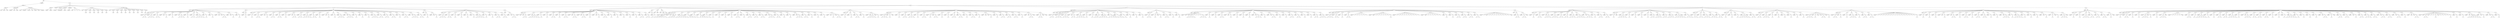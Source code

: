 digraph Tree {
	"t0" [label = "TEI"];
	"t1" [label = "teiHeader"];
	"t2" [label = "fileDesc"];
	"t3" [label = "titleStmt"];
	"t4" [label = "title"];
	"t5" [label = "author"];
	"t6" [label = "date"];
	"t7" [label = "publicationStmt"];
	"t8" [label = "publisher"];
	"t9" [label = "idno"];
	"t10" [label = "rights"];
	"t11" [label = "SourceDesc"];
	"t12" [label = "genre"];
	"t13" [label = "inspiration"];
	"t14" [label = "structure"];
	"t15" [label = "type"];
	"t16" [label = "periode"];
	"t17" [label = "taille"];
	"t18" [label = "permalien"];
	"t19" [label = "text"];
	"t20" [label = "front"];
	"t21" [label = "docTitle"];
	"t22" [label = "titlePart"];
	"t23" [label = "titlePart"];
	"t24" [label = "docDate"];
	"t25" [label = "docAuthor"];
	"t26" [label = "docImprint"];
	"t27" [label = "privilege"];
	"t28" [label = "acheveImprime"];
	"t29" [label = "printer"];
	"t30" [label = "performance"];
	"t31" [label = "premiere"];
	"t32" [label = "div"];
	"t33" [label = "head"];
	"t34" [label = "p"];
	"t35" [label = "p"];
	"t36" [label = "p"];
	"t37" [label = "castList"];
	"t38" [label = "head"];
	"t39" [label = "castItem"];
	"t40" [label = "role"];
	"t41" [label = "castItem"];
	"t42" [label = "role"];
	"t43" [label = "castItem"];
	"t44" [label = "role"];
	"t45" [label = "castItem"];
	"t46" [label = "role"];
	"t47" [label = "castItem"];
	"t48" [label = "role"];
	"t49" [label = "castItem"];
	"t50" [label = "role"];
	"t51" [label = "castList"];
	"t52" [label = "head"];
	"t53" [label = "castItem"];
	"t54" [label = "role"];
	"t55" [label = "castItem"];
	"t56" [label = "role"];
	"t57" [label = "castItem"];
	"t58" [label = "role"];
	"t59" [label = "castItem"];
	"t60" [label = "role"];
	"t61" [label = "castItem"];
	"t62" [label = "role"];
	"t63" [label = "castItem"];
	"t64" [label = "role"];
	"t65" [label = "castItem"];
	"t66" [label = "role"];
	"t67" [label = "castItem"];
	"t68" [label = "role"];
	"t69" [label = "castItem"];
	"t70" [label = "role"];
	"t71" [label = "set"];
	"t72" [label = "body"];
	"t73" [label = "div1"];
	"t74" [label = "head"];
	"t75" [label = "stage"];
	"t76" [label = "div2"];
	"t77" [label = "head"];
	"t78" [label = "sp"];
	"t79" [label = "speaker"];
	"t80" [label = "p"];
	"t81" [label = "s"];
	"t82" [label = "s"];
	"t83" [label = "sp"];
	"t84" [label = "speaker"];
	"t85" [label = "p"];
	"t86" [label = "s"];
	"t87" [label = "s"];
	"t88" [label = "s"];
	"t89" [label = "sp"];
	"t90" [label = "speaker"];
	"t91" [label = "p"];
	"t92" [label = "s"];
	"t93" [label = "s"];
	"t94" [label = "sp"];
	"t95" [label = "speaker"];
	"t96" [label = "note"];
	"t97" [label = "p"];
	"t98" [label = "s"];
	"t99" [label = "sp"];
	"t100" [label = "speaker"];
	"t101" [label = "p"];
	"t102" [label = "s"];
	"t103" [label = "sp"];
	"t104" [label = "speaker"];
	"t105" [label = "note"];
	"t106" [label = "p"];
	"t107" [label = "s"];
	"t108" [label = "s"];
	"t109" [label = "s"];
	"t110" [label = "sp"];
	"t111" [label = "speaker"];
	"t112" [label = "p"];
	"t113" [label = "s"];
	"t114" [label = "sp"];
	"t115" [label = "speaker"];
	"t116" [label = "p"];
	"t117" [label = "s"];
	"t118" [label = "s"];
	"t119" [label = "sp"];
	"t120" [label = "speaker"];
	"t121" [label = "p"];
	"t122" [label = "s"];
	"t123" [label = "s"];
	"t124" [label = "s"];
	"t125" [label = "s"];
	"t126" [label = "sp"];
	"t127" [label = "speaker"];
	"t128" [label = "p"];
	"t129" [label = "s"];
	"t130" [label = "sp"];
	"t131" [label = "speaker"];
	"t132" [label = "p"];
	"t133" [label = "s"];
	"t134" [label = "sp"];
	"t135" [label = "speaker"];
	"t136" [label = "note"];
	"t137" [label = "note"];
	"t138" [label = "p"];
	"t139" [label = "s"];
	"t140" [label = "s"];
	"t141" [label = "sp"];
	"t142" [label = "speaker"];
	"t143" [label = "note"];
	"t144" [label = "p"];
	"t145" [label = "s"];
	"t146" [label = "sp"];
	"t147" [label = "speaker"];
	"t148" [label = "p"];
	"t149" [label = "s"];
	"t150" [label = "div2"];
	"t151" [label = "head"];
	"t152" [label = "sp"];
	"t153" [label = "speaker"];
	"t154" [label = "p"];
	"t155" [label = "s"];
	"t156" [label = "div2"];
	"t157" [label = "head"];
	"t158" [label = "sp"];
	"t159" [label = "speaker"];
	"t160" [label = "p"];
	"t161" [label = "s"];
	"t162" [label = "sp"];
	"t163" [label = "speaker"];
	"t164" [label = "p"];
	"t165" [label = "s"];
	"t166" [label = "s"];
	"t167" [label = "sp"];
	"t168" [label = "speaker"];
	"t169" [label = "note"];
	"t170" [label = "p"];
	"t171" [label = "s"];
	"t172" [label = "sp"];
	"t173" [label = "speaker"];
	"t174" [label = "p"];
	"t175" [label = "s"];
	"t176" [label = "s"];
	"t177" [label = "sp"];
	"t178" [label = "speaker"];
	"t179" [label = "p"];
	"t180" [label = "s"];
	"t181" [label = "s"];
	"t182" [label = "sp"];
	"t183" [label = "speaker"];
	"t184" [label = "p"];
	"t185" [label = "s"];
	"t186" [label = "sp"];
	"t187" [label = "speaker"];
	"t188" [label = "note"];
	"t189" [label = "p"];
	"t190" [label = "s"];
	"t191" [label = "s"];
	"t192" [label = "sp"];
	"t193" [label = "speaker"];
	"t194" [label = "p"];
	"t195" [label = "s"];
	"t196" [label = "s"];
	"t197" [label = "sp"];
	"t198" [label = "speaker"];
	"t199" [label = "p"];
	"t200" [label = "s"];
	"t201" [label = "s"];
	"t202" [label = "s"];
	"t203" [label = "s"];
	"t204" [label = "sp"];
	"t205" [label = "speaker"];
	"t206" [label = "p"];
	"t207" [label = "s"];
	"t208" [label = "s"];
	"t209" [label = "sp"];
	"t210" [label = "speaker"];
	"t211" [label = "p"];
	"t212" [label = "s"];
	"t213" [label = "sp"];
	"t214" [label = "speaker"];
	"t215" [label = "note"];
	"t216" [label = "p"];
	"t217" [label = "s"];
	"t218" [label = "sp"];
	"t219" [label = "speaker"];
	"t220" [label = "p"];
	"t221" [label = "s"];
	"t222" [label = "sp"];
	"t223" [label = "speaker"];
	"t224" [label = "p"];
	"t225" [label = "s"];
	"t226" [label = "s"];
	"t227" [label = "s"];
	"t228" [label = "sp"];
	"t229" [label = "speaker"];
	"t230" [label = "note"];
	"t231" [label = "p"];
	"t232" [label = "s"];
	"t233" [label = "s"];
	"t234" [label = "s"];
	"t235" [label = "sp"];
	"t236" [label = "speaker"];
	"t237" [label = "p"];
	"t238" [label = "s"];
	"t239" [label = "sp"];
	"t240" [label = "speaker"];
	"t241" [label = "p"];
	"t242" [label = "s"];
	"t243" [label = "sp"];
	"t244" [label = "speaker"];
	"t245" [label = "p"];
	"t246" [label = "s"];
	"t247" [label = "sp"];
	"t248" [label = "speaker"];
	"t249" [label = "p"];
	"t250" [label = "s"];
	"t251" [label = "s"];
	"t252" [label = "s"];
	"t253" [label = "sp"];
	"t254" [label = "speaker"];
	"t255" [label = "p"];
	"t256" [label = "s"];
	"t257" [label = "s"];
	"t258" [label = "sp"];
	"t259" [label = "speaker"];
	"t260" [label = "p"];
	"t261" [label = "s"];
	"t262" [label = "s"];
	"t263" [label = "sp"];
	"t264" [label = "speaker"];
	"t265" [label = "p"];
	"t266" [label = "s"];
	"t267" [label = "s"];
	"t268" [label = "sp"];
	"t269" [label = "speaker"];
	"t270" [label = "p"];
	"t271" [label = "s"];
	"t272" [label = "sp"];
	"t273" [label = "speaker"];
	"t274" [label = "p"];
	"t275" [label = "s"];
	"t276" [label = "s"];
	"t277" [label = "sp"];
	"t278" [label = "speaker"];
	"t279" [label = "note"];
	"t280" [label = "p"];
	"t281" [label = "s"];
	"t282" [label = "s"];
	"t283" [label = "s"];
	"t284" [label = "sp"];
	"t285" [label = "speaker"];
	"t286" [label = "p"];
	"t287" [label = "s"];
	"t288" [label = "s"];
	"t289" [label = "div2"];
	"t290" [label = "head"];
	"t291" [label = "sp"];
	"t292" [label = "speaker"];
	"t293" [label = "p"];
	"t294" [label = "s"];
	"t295" [label = "sp"];
	"t296" [label = "speaker"];
	"t297" [label = "note"];
	"t298" [label = "p"];
	"t299" [label = "s"];
	"t300" [label = "div2"];
	"t301" [label = "head"];
	"t302" [label = "sp"];
	"t303" [label = "speaker"];
	"t304" [label = "p"];
	"t305" [label = "s"];
	"t306" [label = "s"];
	"t307" [label = "s"];
	"t308" [label = "sp"];
	"t309" [label = "speaker"];
	"t310" [label = "p"];
	"t311" [label = "s"];
	"t312" [label = "s"];
	"t313" [label = "sp"];
	"t314" [label = "speaker"];
	"t315" [label = "p"];
	"t316" [label = "s"];
	"t317" [label = "sp"];
	"t318" [label = "speaker"];
	"t319" [label = "p"];
	"t320" [label = "s"];
	"t321" [label = "sp"];
	"t322" [label = "speaker"];
	"t323" [label = "p"];
	"t324" [label = "s"];
	"t325" [label = "sp"];
	"t326" [label = "speaker"];
	"t327" [label = "p"];
	"t328" [label = "s"];
	"t329" [label = "sp"];
	"t330" [label = "speaker"];
	"t331" [label = "p"];
	"t332" [label = "s"];
	"t333" [label = "s"];
	"t334" [label = "s"];
	"t335" [label = "s"];
	"t336" [label = "sp"];
	"t337" [label = "speaker"];
	"t338" [label = "p"];
	"t339" [label = "s"];
	"t340" [label = "sp"];
	"t341" [label = "speaker"];
	"t342" [label = "p"];
	"t343" [label = "s"];
	"t344" [label = "sp"];
	"t345" [label = "speaker"];
	"t346" [label = "p"];
	"t347" [label = "s"];
	"t348" [label = "s"];
	"t349" [label = "sp"];
	"t350" [label = "speaker"];
	"t351" [label = "p"];
	"t352" [label = "s"];
	"t353" [label = "s"];
	"t354" [label = "div2"];
	"t355" [label = "head"];
	"t356" [label = "sp"];
	"t357" [label = "speaker"];
	"t358" [label = "note"];
	"t359" [label = "p"];
	"t360" [label = "s"];
	"t361" [label = "s"];
	"t362" [label = "div1"];
	"t363" [label = "head"];
	"t364" [label = "stage"];
	"t365" [label = "div2"];
	"t366" [label = "head"];
	"t367" [label = "sp"];
	"t368" [label = "speaker"];
	"t369" [label = "note"];
	"t370" [label = "note"];
	"t371" [label = "p"];
	"t372" [label = "s"];
	"t373" [label = "s"];
	"t374" [label = "sp"];
	"t375" [label = "speaker"];
	"t376" [label = "note"];
	"t377" [label = "p"];
	"t378" [label = "s"];
	"t379" [label = "s"];
	"t380" [label = "s"];
	"t381" [label = "s"];
	"t382" [label = "s"];
	"t383" [label = "sp"];
	"t384" [label = "speaker"];
	"t385" [label = "p"];
	"t386" [label = "s"];
	"t387" [label = "sp"];
	"t388" [label = "speaker"];
	"t389" [label = "p"];
	"t390" [label = "s"];
	"t391" [label = "sp"];
	"t392" [label = "speaker"];
	"t393" [label = "p"];
	"t394" [label = "s"];
	"t395" [label = "s"];
	"t396" [label = "sp"];
	"t397" [label = "speaker"];
	"t398" [label = "p"];
	"t399" [label = "s"];
	"t400" [label = "sp"];
	"t401" [label = "speaker"];
	"t402" [label = "p"];
	"t403" [label = "s"];
	"t404" [label = "s"];
	"t405" [label = "sp"];
	"t406" [label = "speaker"];
	"t407" [label = "note"];
	"t408" [label = "p"];
	"t409" [label = "s"];
	"t410" [label = "s"];
	"t411" [label = "sp"];
	"t412" [label = "speaker"];
	"t413" [label = "note"];
	"t414" [label = "p"];
	"t415" [label = "s"];
	"t416" [label = "s"];
	"t417" [label = "sp"];
	"t418" [label = "speaker"];
	"t419" [label = "p"];
	"t420" [label = "s"];
	"t421" [label = "sp"];
	"t422" [label = "speaker"];
	"t423" [label = "note"];
	"t424" [label = "p"];
	"t425" [label = "s"];
	"t426" [label = "sp"];
	"t427" [label = "speaker"];
	"t428" [label = "p"];
	"t429" [label = "s"];
	"t430" [label = "s"];
	"t431" [label = "sp"];
	"t432" [label = "speaker"];
	"t433" [label = "p"];
	"t434" [label = "s"];
	"t435" [label = "sp"];
	"t436" [label = "speaker"];
	"t437" [label = "p"];
	"t438" [label = "s"];
	"t439" [label = "sp"];
	"t440" [label = "speaker"];
	"t441" [label = "p"];
	"t442" [label = "s"];
	"t443" [label = "sp"];
	"t444" [label = "speaker"];
	"t445" [label = "p"];
	"t446" [label = "s"];
	"t447" [label = "sp"];
	"t448" [label = "speaker"];
	"t449" [label = "p"];
	"t450" [label = "s"];
	"t451" [label = "sp"];
	"t452" [label = "speaker"];
	"t453" [label = "p"];
	"t454" [label = "s"];
	"t455" [label = "s"];
	"t456" [label = "sp"];
	"t457" [label = "speaker"];
	"t458" [label = "p"];
	"t459" [label = "s"];
	"t460" [label = "s"];
	"t461" [label = "div2"];
	"t462" [label = "head"];
	"t463" [label = "sp"];
	"t464" [label = "speaker"];
	"t465" [label = "p"];
	"t466" [label = "s"];
	"t467" [label = "div2"];
	"t468" [label = "head"];
	"t469" [label = "stage"];
	"t470" [label = "div2"];
	"t471" [label = "head"];
	"t472" [label = "stage"];
	"t473" [label = "note"];
	"t474" [label = "div2"];
	"t475" [label = "head"];
	"t476" [label = "sp"];
	"t477" [label = "speaker"];
	"t478" [label = "note"];
	"t479" [label = "p"];
	"t480" [label = "s"];
	"t481" [label = "s"];
	"t482" [label = "s"];
	"t483" [label = "s"];
	"t484" [label = "s"];
	"t485" [label = "s"];
	"t486" [label = "sp"];
	"t487" [label = "speaker"];
	"t488" [label = "note"];
	"t489" [label = "note"];
	"t490" [label = "p"];
	"t491" [label = "s"];
	"t492" [label = "s"];
	"t493" [label = "s"];
	"t494" [label = "sp"];
	"t495" [label = "speaker"];
	"t496" [label = "p"];
	"t497" [label = "s"];
	"t498" [label = "s"];
	"t499" [label = "s"];
	"t500" [label = "s"];
	"t501" [label = "s"];
	"t502" [label = "s"];
	"t503" [label = "sp"];
	"t504" [label = "speaker"];
	"t505" [label = "p"];
	"t506" [label = "s"];
	"t507" [label = "s"];
	"t508" [label = "s"];
	"t509" [label = "sp"];
	"t510" [label = "speaker"];
	"t511" [label = "p"];
	"t512" [label = "s"];
	"t513" [label = "sp"];
	"t514" [label = "speaker"];
	"t515" [label = "p"];
	"t516" [label = "s"];
	"t517" [label = "s"];
	"t518" [label = "s"];
	"t519" [label = "s"];
	"t520" [label = "sp"];
	"t521" [label = "speaker"];
	"t522" [label = "p"];
	"t523" [label = "s"];
	"t524" [label = "sp"];
	"t525" [label = "speaker"];
	"t526" [label = "p"];
	"t527" [label = "s"];
	"t528" [label = "sp"];
	"t529" [label = "speaker"];
	"t530" [label = "p"];
	"t531" [label = "s"];
	"t532" [label = "sp"];
	"t533" [label = "speaker"];
	"t534" [label = "p"];
	"t535" [label = "s"];
	"t536" [label = "sp"];
	"t537" [label = "speaker"];
	"t538" [label = "p"];
	"t539" [label = "s"];
	"t540" [label = "sp"];
	"t541" [label = "speaker"];
	"t542" [label = "p"];
	"t543" [label = "s"];
	"t544" [label = "s"];
	"t545" [label = "sp"];
	"t546" [label = "speaker"];
	"t547" [label = "p"];
	"t548" [label = "s"];
	"t549" [label = "sp"];
	"t550" [label = "speaker"];
	"t551" [label = "p"];
	"t552" [label = "s"];
	"t553" [label = "s"];
	"t554" [label = "sp"];
	"t555" [label = "speaker"];
	"t556" [label = "p"];
	"t557" [label = "s"];
	"t558" [label = "s"];
	"t559" [label = "sp"];
	"t560" [label = "speaker"];
	"t561" [label = "p"];
	"t562" [label = "s"];
	"t563" [label = "s"];
	"t564" [label = "sp"];
	"t565" [label = "speaker"];
	"t566" [label = "note"];
	"t567" [label = "p"];
	"t568" [label = "s"];
	"t569" [label = "s"];
	"t570" [label = "s"];
	"t571" [label = "sp"];
	"t572" [label = "speaker"];
	"t573" [label = "p"];
	"t574" [label = "s"];
	"t575" [label = "s"];
	"t576" [label = "sp"];
	"t577" [label = "speaker"];
	"t578" [label = "p"];
	"t579" [label = "s"];
	"t580" [label = "sp"];
	"t581" [label = "speaker"];
	"t582" [label = "p"];
	"t583" [label = "s"];
	"t584" [label = "sp"];
	"t585" [label = "speaker"];
	"t586" [label = "note"];
	"t587" [label = "p"];
	"t588" [label = "s"];
	"t589" [label = "s"];
	"t590" [label = "s"];
	"t591" [label = "sp"];
	"t592" [label = "speaker"];
	"t593" [label = "p"];
	"t594" [label = "s"];
	"t595" [label = "s"];
	"t596" [label = "sp"];
	"t597" [label = "speaker"];
	"t598" [label = "p"];
	"t599" [label = "s"];
	"t600" [label = "sp"];
	"t601" [label = "speaker"];
	"t602" [label = "p"];
	"t603" [label = "s"];
	"t604" [label = "sp"];
	"t605" [label = "speaker"];
	"t606" [label = "p"];
	"t607" [label = "s"];
	"t608" [label = "sp"];
	"t609" [label = "speaker"];
	"t610" [label = "note"];
	"t611" [label = "p"];
	"t612" [label = "s"];
	"t613" [label = "stage"];
	"t614" [label = "p"];
	"t615" [label = "s"];
	"t616" [label = "s"];
	"t617" [label = "div2"];
	"t618" [label = "head"];
	"t619" [label = "sp"];
	"t620" [label = "speaker"];
	"t621" [label = "p"];
	"t622" [label = "s"];
	"t623" [label = "sp"];
	"t624" [label = "speaker"];
	"t625" [label = "p"];
	"t626" [label = "s"];
	"t627" [label = "sp"];
	"t628" [label = "speaker"];
	"t629" [label = "p"];
	"t630" [label = "s"];
	"t631" [label = "s"];
	"t632" [label = "sp"];
	"t633" [label = "speaker"];
	"t634" [label = "p"];
	"t635" [label = "s"];
	"t636" [label = "sp"];
	"t637" [label = "speaker"];
	"t638" [label = "note"];
	"t639" [label = "p"];
	"t640" [label = "s"];
	"t641" [label = "s"];
	"t642" [label = "s"];
	"t643" [label = "s"];
	"t644" [label = "stage"];
	"t645" [label = "p"];
	"t646" [label = "s"];
	"t647" [label = "div2"];
	"t648" [label = "head"];
	"t649" [label = "sp"];
	"t650" [label = "speaker"];
	"t651" [label = "p"];
	"t652" [label = "s"];
	"t653" [label = "s"];
	"t654" [label = "s"];
	"t655" [label = "stage"];
	"t656" [label = "p"];
	"t657" [label = "s"];
	"t658" [label = "stage"];
	"t659" [label = "sp"];
	"t660" [label = "speaker"];
	"t661" [label = "p"];
	"t662" [label = "s"];
	"t663" [label = "sp"];
	"t664" [label = "speaker"];
	"t665" [label = "p"];
	"t666" [label = "s"];
	"t667" [label = "s"];
	"t668" [label = "sp"];
	"t669" [label = "speaker"];
	"t670" [label = "p"];
	"t671" [label = "s"];
	"t672" [label = "s"];
	"t673" [label = "s"];
	"t674" [label = "sp"];
	"t675" [label = "speaker"];
	"t676" [label = "p"];
	"t677" [label = "s"];
	"t678" [label = "sp"];
	"t679" [label = "speaker"];
	"t680" [label = "p"];
	"t681" [label = "s"];
	"t682" [label = "s"];
	"t683" [label = "sp"];
	"t684" [label = "speaker"];
	"t685" [label = "p"];
	"t686" [label = "s"];
	"t687" [label = "stage"];
	"t688" [label = "p"];
	"t689" [label = "s"];
	"t690" [label = "s"];
	"t691" [label = "sp"];
	"t692" [label = "speaker"];
	"t693" [label = "p"];
	"t694" [label = "s"];
	"t695" [label = "sp"];
	"t696" [label = "speaker"];
	"t697" [label = "p"];
	"t698" [label = "s"];
	"t699" [label = "sp"];
	"t700" [label = "speaker"];
	"t701" [label = "p"];
	"t702" [label = "s"];
	"t703" [label = "s"];
	"t704" [label = "sp"];
	"t705" [label = "speaker"];
	"t706" [label = "p"];
	"t707" [label = "s"];
	"t708" [label = "s"];
	"t709" [label = "sp"];
	"t710" [label = "speaker"];
	"t711" [label = "p"];
	"t712" [label = "s"];
	"t713" [label = "sp"];
	"t714" [label = "speaker"];
	"t715" [label = "p"];
	"t716" [label = "s"];
	"t717" [label = "s"];
	"t718" [label = "sp"];
	"t719" [label = "speaker"];
	"t720" [label = "p"];
	"t721" [label = "s"];
	"t722" [label = "sp"];
	"t723" [label = "speaker"];
	"t724" [label = "note"];
	"t725" [label = "note"];
	"t726" [label = "p"];
	"t727" [label = "s"];
	"t728" [label = "sp"];
	"t729" [label = "speaker"];
	"t730" [label = "p"];
	"t731" [label = "s"];
	"t732" [label = "sp"];
	"t733" [label = "speaker"];
	"t734" [label = "p"];
	"t735" [label = "s"];
	"t736" [label = "s"];
	"t737" [label = "sp"];
	"t738" [label = "speaker"];
	"t739" [label = "p"];
	"t740" [label = "s"];
	"t741" [label = "s"];
	"t742" [label = "sp"];
	"t743" [label = "speaker"];
	"t744" [label = "p"];
	"t745" [label = "s"];
	"t746" [label = "s"];
	"t747" [label = "sp"];
	"t748" [label = "speaker"];
	"t749" [label = "p"];
	"t750" [label = "s"];
	"t751" [label = "sp"];
	"t752" [label = "speaker"];
	"t753" [label = "note"];
	"t754" [label = "p"];
	"t755" [label = "s"];
	"t756" [label = "s"];
	"t757" [label = "stage"];
	"t758" [label = "sp"];
	"t759" [label = "speaker"];
	"t760" [label = "p"];
	"t761" [label = "s"];
	"t762" [label = "s"];
	"t763" [label = "stage"];
	"t764" [label = "stage"];
	"t765" [label = "div1"];
	"t766" [label = "head"];
	"t767" [label = "div2"];
	"t768" [label = "head"];
	"t769" [label = "stage"];
	"t770" [label = "div2"];
	"t771" [label = "head"];
	"t772" [label = "sp"];
	"t773" [label = "speaker"];
	"t774" [label = "p"];
	"t775" [label = "s"];
	"t776" [label = "s"];
	"t777" [label = "sp"];
	"t778" [label = "speaker"];
	"t779" [label = "p"];
	"t780" [label = "s"];
	"t781" [label = "s"];
	"t782" [label = "s"];
	"t783" [label = "sp"];
	"t784" [label = "speaker"];
	"t785" [label = "p"];
	"t786" [label = "s"];
	"t787" [label = "s"];
	"t788" [label = "s"];
	"t789" [label = "sp"];
	"t790" [label = "speaker"];
	"t791" [label = "note"];
	"t792" [label = "p"];
	"t793" [label = "s"];
	"t794" [label = "s"];
	"t795" [label = "sp"];
	"t796" [label = "speaker"];
	"t797" [label = "p"];
	"t798" [label = "s"];
	"t799" [label = "s"];
	"t800" [label = "s"];
	"t801" [label = "s"];
	"t802" [label = "sp"];
	"t803" [label = "speaker"];
	"t804" [label = "p"];
	"t805" [label = "s"];
	"t806" [label = "sp"];
	"t807" [label = "speaker"];
	"t808" [label = "p"];
	"t809" [label = "s"];
	"t810" [label = "sp"];
	"t811" [label = "speaker"];
	"t812" [label = "p"];
	"t813" [label = "s"];
	"t814" [label = "s"];
	"t815" [label = "sp"];
	"t816" [label = "speaker"];
	"t817" [label = "p"];
	"t818" [label = "s"];
	"t819" [label = "s"];
	"t820" [label = "s"];
	"t821" [label = "s"];
	"t822" [label = "sp"];
	"t823" [label = "speaker"];
	"t824" [label = "p"];
	"t825" [label = "s"];
	"t826" [label = "s"];
	"t827" [label = "s"];
	"t828" [label = "s"];
	"t829" [label = "s"];
	"t830" [label = "sp"];
	"t831" [label = "speaker"];
	"t832" [label = "p"];
	"t833" [label = "s"];
	"t834" [label = "s"];
	"t835" [label = "sp"];
	"t836" [label = "speaker"];
	"t837" [label = "p"];
	"t838" [label = "s"];
	"t839" [label = "sp"];
	"t840" [label = "speaker"];
	"t841" [label = "p"];
	"t842" [label = "s"];
	"t843" [label = "sp"];
	"t844" [label = "speaker"];
	"t845" [label = "p"];
	"t846" [label = "s"];
	"t847" [label = "sp"];
	"t848" [label = "speaker"];
	"t849" [label = "p"];
	"t850" [label = "s"];
	"t851" [label = "div2"];
	"t852" [label = "head"];
	"t853" [label = "sp"];
	"t854" [label = "speaker"];
	"t855" [label = "p"];
	"t856" [label = "s"];
	"t857" [label = "s"];
	"t858" [label = "sp"];
	"t859" [label = "speaker"];
	"t860" [label = "p"];
	"t861" [label = "s"];
	"t862" [label = "stage"];
	"t863" [label = "p"];
	"t864" [label = "s"];
	"t865" [label = "sp"];
	"t866" [label = "speaker"];
	"t867" [label = "p"];
	"t868" [label = "s"];
	"t869" [label = "s"];
	"t870" [label = "sp"];
	"t871" [label = "speaker"];
	"t872" [label = "p"];
	"t873" [label = "s"];
	"t874" [label = "sp"];
	"t875" [label = "speaker"];
	"t876" [label = "p"];
	"t877" [label = "s"];
	"t878" [label = "div2"];
	"t879" [label = "head"];
	"t880" [label = "stage"];
	"t881" [label = "sp"];
	"t882" [label = "speaker"];
	"t883" [label = "note"];
	"t884" [label = "note"];
	"t885" [label = "p"];
	"t886" [label = "s"];
	"t887" [label = "s"];
	"t888" [label = "s"];
	"t889" [label = "s"];
	"t890" [label = "l"];
	"t891" [label = "l"];
	"t892" [label = "l"];
	"t893" [label = "l"];
	"t894" [label = "p"];
	"t895" [label = "s"];
	"t896" [label = "s"];
	"t897" [label = "s"];
	"t898" [label = "sp"];
	"t899" [label = "speaker"];
	"t900" [label = "p"];
	"t901" [label = "s"];
	"t902" [label = "sp"];
	"t903" [label = "speaker"];
	"t904" [label = "p"];
	"t905" [label = "s"];
	"t906" [label = "sp"];
	"t907" [label = "speaker"];
	"t908" [label = "p"];
	"t909" [label = "s"];
	"t910" [label = "s"];
	"t911" [label = "sp"];
	"t912" [label = "speaker"];
	"t913" [label = "note"];
	"t914" [label = "p"];
	"t915" [label = "s"];
	"t916" [label = "sp"];
	"t917" [label = "speaker"];
	"t918" [label = "p"];
	"t919" [label = "s"];
	"t920" [label = "sp"];
	"t921" [label = "speaker"];
	"t922" [label = "p"];
	"t923" [label = "s"];
	"t924" [label = "sp"];
	"t925" [label = "speaker"];
	"t926" [label = "p"];
	"t927" [label = "s"];
	"t928" [label = "sp"];
	"t929" [label = "speaker"];
	"t930" [label = "note"];
	"t931" [label = "p"];
	"t932" [label = "s"];
	"t933" [label = "s"];
	"t934" [label = "s"];
	"t935" [label = "sp"];
	"t936" [label = "speaker"];
	"t937" [label = "p"];
	"t938" [label = "s"];
	"t939" [label = "sp"];
	"t940" [label = "speaker"];
	"t941" [label = "note"];
	"t942" [label = "p"];
	"t943" [label = "s"];
	"t944" [label = "s"];
	"t945" [label = "sp"];
	"t946" [label = "speaker"];
	"t947" [label = "p"];
	"t948" [label = "s"];
	"t949" [label = "sp"];
	"t950" [label = "speaker"];
	"t951" [label = "p"];
	"t952" [label = "s"];
	"t953" [label = "sp"];
	"t954" [label = "speaker"];
	"t955" [label = "p"];
	"t956" [label = "s"];
	"t957" [label = "s"];
	"t958" [label = "sp"];
	"t959" [label = "speaker"];
	"t960" [label = "p"];
	"t961" [label = "s"];
	"t962" [label = "s"];
	"t963" [label = "sp"];
	"t964" [label = "speaker"];
	"t965" [label = "p"];
	"t966" [label = "s"];
	"t967" [label = "sp"];
	"t968" [label = "speaker"];
	"t969" [label = "p"];
	"t970" [label = "s"];
	"t971" [label = "sp"];
	"t972" [label = "speaker"];
	"t973" [label = "p"];
	"t974" [label = "s"];
	"t975" [label = "s"];
	"t976" [label = "sp"];
	"t977" [label = "speaker"];
	"t978" [label = "p"];
	"t979" [label = "s"];
	"t980" [label = "s"];
	"t981" [label = "s"];
	"t982" [label = "div2"];
	"t983" [label = "head"];
	"t984" [label = "stage"];
	"t985" [label = "sp"];
	"t986" [label = "speaker"];
	"t987" [label = "p"];
	"t988" [label = "s"];
	"t989" [label = "s"];
	"t990" [label = "s"];
	"t991" [label = "sp"];
	"t992" [label = "speaker"];
	"t993" [label = "p"];
	"t994" [label = "s"];
	"t995" [label = "s"];
	"t996" [label = "sp"];
	"t997" [label = "speaker"];
	"t998" [label = "p"];
	"t999" [label = "s"];
	"t1000" [label = "sp"];
	"t1001" [label = "speaker"];
	"t1002" [label = "p"];
	"t1003" [label = "s"];
	"t1004" [label = "s"];
	"t1005" [label = "sp"];
	"t1006" [label = "speaker"];
	"t1007" [label = "l"];
	"t1008" [label = "l"];
	"t1009" [label = "l"];
	"t1010" [label = "l"];
	"t1011" [label = "l"];
	"t1012" [label = "l"];
	"t1013" [label = "sp"];
	"t1014" [label = "speaker"];
	"t1015" [label = "stage"];
	"t1016" [label = "l"];
	"t1017" [label = "l"];
	"t1018" [label = "l"];
	"t1019" [label = "l"];
	"t1020" [label = "l"];
	"t1021" [label = "l"];
	"t1022" [label = "p"];
	"t1023" [label = "s"];
	"t1024" [label = "sp"];
	"t1025" [label = "speaker"];
	"t1026" [label = "l"];
	"t1027" [label = "l"];
	"t1028" [label = "l"];
	"t1029" [label = "l"];
	"t1030" [label = "l"];
	"t1031" [label = "l"];
	"t1032" [label = "l"];
	"t1033" [label = "l"];
	"t1034" [label = "l"];
	"t1035" [label = "l"];
	"t1036" [label = "sp"];
	"t1037" [label = "speaker"];
	"t1038" [label = "stage"];
	"t1039" [label = "l"];
	"t1040" [label = "l"];
	"t1041" [label = "l"];
	"t1042" [label = "l"];
	"t1043" [label = "l"];
	"t1044" [label = "l"];
	"t1045" [label = "sp"];
	"t1046" [label = "speaker"];
	"t1047" [label = "p"];
	"t1048" [label = "s"];
	"t1049" [label = "sp"];
	"t1050" [label = "speaker"];
	"t1051" [label = "p"];
	"t1052" [label = "s"];
	"t1053" [label = "sp"];
	"t1054" [label = "speaker"];
	"t1055" [label = "p"];
	"t1056" [label = "s"];
	"t1057" [label = "s"];
	"t1058" [label = "sp"];
	"t1059" [label = "speaker"];
	"t1060" [label = "p"];
	"t1061" [label = "s"];
	"t1062" [label = "s"];
	"t1063" [label = "sp"];
	"t1064" [label = "speaker"];
	"t1065" [label = "p"];
	"t1066" [label = "s"];
	"t1067" [label = "s"];
	"t1068" [label = "sp"];
	"t1069" [label = "speaker"];
	"t1070" [label = "p"];
	"t1071" [label = "s"];
	"t1072" [label = "s"];
	"t1073" [label = "sp"];
	"t1074" [label = "speaker"];
	"t1075" [label = "l"];
	"t1076" [label = "note"];
	"t1077" [label = "l"];
	"t1078" [label = "l"];
	"t1079" [label = "l"];
	"t1080" [label = "l"];
	"t1081" [label = "l"];
	"t1082" [label = "l"];
	"t1083" [label = "l"];
	"t1084" [label = "l"];
	"t1085" [label = "l"];
	"t1086" [label = "stage"];
	"t1087" [label = "div2"];
	"t1088" [label = "head"];
	"t1089" [label = "sp"];
	"t1090" [label = "speaker"];
	"t1091" [label = "p"];
	"t1092" [label = "s"];
	"t1093" [label = "s"];
	"t1094" [label = "sp"];
	"t1095" [label = "speaker"];
	"t1096" [label = "p"];
	"t1097" [label = "s"];
	"t1098" [label = "s"];
	"t1099" [label = "stage"];
	"t1100" [label = "div1"];
	"t1101" [label = "head"];
	"t1102" [label = "div2"];
	"t1103" [label = "head"];
	"t1104" [label = "sp"];
	"t1105" [label = "speaker"];
	"t1106" [label = "p"];
	"t1107" [label = "s"];
	"t1108" [label = "sp"];
	"t1109" [label = "speaker"];
	"t1110" [label = "p"];
	"t1111" [label = "s"];
	"t1112" [label = "s"];
	"t1113" [label = "sp"];
	"t1114" [label = "speaker"];
	"t1115" [label = "note"];
	"t1116" [label = "p"];
	"t1117" [label = "s"];
	"t1118" [label = "s"];
	"t1119" [label = "s"];
	"t1120" [label = "sp"];
	"t1121" [label = "speaker"];
	"t1122" [label = "p"];
	"t1123" [label = "s"];
	"t1124" [label = "s"];
	"t1125" [label = "s"];
	"t1126" [label = "sp"];
	"t1127" [label = "speaker"];
	"t1128" [label = "p"];
	"t1129" [label = "s"];
	"t1130" [label = "s"];
	"t1131" [label = "sp"];
	"t1132" [label = "speaker"];
	"t1133" [label = "p"];
	"t1134" [label = "s"];
	"t1135" [label = "s"];
	"t1136" [label = "sp"];
	"t1137" [label = "speaker"];
	"t1138" [label = "p"];
	"t1139" [label = "s"];
	"t1140" [label = "s"];
	"t1141" [label = "s"];
	"t1142" [label = "sp"];
	"t1143" [label = "speaker"];
	"t1144" [label = "p"];
	"t1145" [label = "s"];
	"t1146" [label = "s"];
	"t1147" [label = "s"];
	"t1148" [label = "s"];
	"t1149" [label = "sp"];
	"t1150" [label = "speaker"];
	"t1151" [label = "note"];
	"t1152" [label = "p"];
	"t1153" [label = "s"];
	"t1154" [label = "s"];
	"t1155" [label = "s"];
	"t1156" [label = "sp"];
	"t1157" [label = "speaker"];
	"t1158" [label = "p"];
	"t1159" [label = "s"];
	"t1160" [label = "sp"];
	"t1161" [label = "speaker"];
	"t1162" [label = "p"];
	"t1163" [label = "s"];
	"t1164" [label = "s"];
	"t1165" [label = "sp"];
	"t1166" [label = "speaker"];
	"t1167" [label = "p"];
	"t1168" [label = "s"];
	"t1169" [label = "s"];
	"t1170" [label = "div2"];
	"t1171" [label = "head"];
	"t1172" [label = "sp"];
	"t1173" [label = "speaker"];
	"t1174" [label = "p"];
	"t1175" [label = "s"];
	"t1176" [label = "stage"];
	"t1177" [label = "sp"];
	"t1178" [label = "speaker"];
	"t1179" [label = "p"];
	"t1180" [label = "s"];
	"t1181" [label = "s"];
	"t1182" [label = "s"];
	"t1183" [label = "s"];
	"t1184" [label = "sp"];
	"t1185" [label = "speaker"];
	"t1186" [label = "p"];
	"t1187" [label = "s"];
	"t1188" [label = "sp"];
	"t1189" [label = "speaker"];
	"t1190" [label = "p"];
	"t1191" [label = "s"];
	"t1192" [label = "sp"];
	"t1193" [label = "speaker"];
	"t1194" [label = "p"];
	"t1195" [label = "s"];
	"t1196" [label = "sp"];
	"t1197" [label = "speaker"];
	"t1198" [label = "p"];
	"t1199" [label = "s"];
	"t1200" [label = "sp"];
	"t1201" [label = "speaker"];
	"t1202" [label = "p"];
	"t1203" [label = "s"];
	"t1204" [label = "s"];
	"t1205" [label = "sp"];
	"t1206" [label = "speaker"];
	"t1207" [label = "p"];
	"t1208" [label = "s"];
	"t1209" [label = "s"];
	"t1210" [label = "s"];
	"t1211" [label = "sp"];
	"t1212" [label = "speaker"];
	"t1213" [label = "p"];
	"t1214" [label = "s"];
	"t1215" [label = "s"];
	"t1216" [label = "sp"];
	"t1217" [label = "speaker"];
	"t1218" [label = "p"];
	"t1219" [label = "s"];
	"t1220" [label = "s"];
	"t1221" [label = "s"];
	"t1222" [label = "sp"];
	"t1223" [label = "speaker"];
	"t1224" [label = "p"];
	"t1225" [label = "s"];
	"t1226" [label = "s"];
	"t1227" [label = "s"];
	"t1228" [label = "s"];
	"t1229" [label = "s"];
	"t1230" [label = "stage"];
	"t1231" [label = "sp"];
	"t1232" [label = "speaker"];
	"t1233" [label = "p"];
	"t1234" [label = "s"];
	"t1235" [label = "s"];
	"t1236" [label = "s"];
	"t1237" [label = "div2"];
	"t1238" [label = "head"];
	"t1239" [label = "sp"];
	"t1240" [label = "speaker"];
	"t1241" [label = "p"];
	"t1242" [label = "s"];
	"t1243" [label = "s"];
	"t1244" [label = "sp"];
	"t1245" [label = "speaker"];
	"t1246" [label = "p"];
	"t1247" [label = "s"];
	"t1248" [label = "s"];
	"t1249" [label = "sp"];
	"t1250" [label = "speaker"];
	"t1251" [label = "p"];
	"t1252" [label = "s"];
	"t1253" [label = "s"];
	"t1254" [label = "s"];
	"t1255" [label = "sp"];
	"t1256" [label = "speaker"];
	"t1257" [label = "p"];
	"t1258" [label = "s"];
	"t1259" [label = "s"];
	"t1260" [label = "s"];
	"t1261" [label = "sp"];
	"t1262" [label = "speaker"];
	"t1263" [label = "p"];
	"t1264" [label = "s"];
	"t1265" [label = "s"];
	"t1266" [label = "div2"];
	"t1267" [label = "head"];
	"t1268" [label = "sp"];
	"t1269" [label = "speaker"];
	"t1270" [label = "p"];
	"t1271" [label = "s"];
	"t1272" [label = "sp"];
	"t1273" [label = "speaker"];
	"t1274" [label = "p"];
	"t1275" [label = "s"];
	"t1276" [label = "sp"];
	"t1277" [label = "speaker"];
	"t1278" [label = "p"];
	"t1279" [label = "s"];
	"t1280" [label = "sp"];
	"t1281" [label = "speaker"];
	"t1282" [label = "p"];
	"t1283" [label = "s"];
	"t1284" [label = "s"];
	"t1285" [label = "s"];
	"t1286" [label = "s"];
	"t1287" [label = "s"];
	"t1288" [label = "stage"];
	"t1289" [label = "sp"];
	"t1290" [label = "speaker"];
	"t1291" [label = "p"];
	"t1292" [label = "s"];
	"t1293" [label = "s"];
	"t1294" [label = "div2"];
	"t1295" [label = "head"];
	"t1296" [label = "sp"];
	"t1297" [label = "speaker"];
	"t1298" [label = "p"];
	"t1299" [label = "s"];
	"t1300" [label = "s"];
	"t1301" [label = "sp"];
	"t1302" [label = "speaker"];
	"t1303" [label = "p"];
	"t1304" [label = "s"];
	"t1305" [label = "s"];
	"t1306" [label = "s"];
	"t1307" [label = "sp"];
	"t1308" [label = "speaker"];
	"t1309" [label = "p"];
	"t1310" [label = "s"];
	"t1311" [label = "sp"];
	"t1312" [label = "speaker"];
	"t1313" [label = "p"];
	"t1314" [label = "s"];
	"t1315" [label = "sp"];
	"t1316" [label = "speaker"];
	"t1317" [label = "p"];
	"t1318" [label = "s"];
	"t1319" [label = "sp"];
	"t1320" [label = "speaker"];
	"t1321" [label = "p"];
	"t1322" [label = "s"];
	"t1323" [label = "sp"];
	"t1324" [label = "speaker"];
	"t1325" [label = "p"];
	"t1326" [label = "s"];
	"t1327" [label = "sp"];
	"t1328" [label = "speaker"];
	"t1329" [label = "p"];
	"t1330" [label = "s"];
	"t1331" [label = "sp"];
	"t1332" [label = "speaker"];
	"t1333" [label = "p"];
	"t1334" [label = "s"];
	"t1335" [label = "s"];
	"t1336" [label = "s"];
	"t1337" [label = "stage"];
	"t1338" [label = "p"];
	"t1339" [label = "s"];
	"t1340" [label = "stage"];
	"t1341" [label = "note"];
	"t1342" [label = "p"];
	"t1343" [label = "s"];
	"t1344" [label = "s"];
	"t1345" [label = "stage"];
	"t1346" [label = "p"];
	"t1347" [label = "s"];
	"t1348" [label = "div2"];
	"t1349" [label = "head"];
	"t1350" [label = "sp"];
	"t1351" [label = "speaker"];
	"t1352" [label = "p"];
	"t1353" [label = "s"];
	"t1354" [label = "s"];
	"t1355" [label = "stage"];
	"t1356" [label = "p"];
	"t1357" [label = "s"];
	"t1358" [label = "sp"];
	"t1359" [label = "speaker"];
	"t1360" [label = "p"];
	"t1361" [label = "s"];
	"t1362" [label = "sp"];
	"t1363" [label = "speaker"];
	"t1364" [label = "p"];
	"t1365" [label = "s"];
	"t1366" [label = "s"];
	"t1367" [label = "s"];
	"t1368" [label = "sp"];
	"t1369" [label = "speaker"];
	"t1370" [label = "p"];
	"t1371" [label = "s"];
	"t1372" [label = "sp"];
	"t1373" [label = "speaker"];
	"t1374" [label = "p"];
	"t1375" [label = "s"];
	"t1376" [label = "s"];
	"t1377" [label = "sp"];
	"t1378" [label = "speaker"];
	"t1379" [label = "p"];
	"t1380" [label = "s"];
	"t1381" [label = "s"];
	"t1382" [label = "sp"];
	"t1383" [label = "speaker"];
	"t1384" [label = "l"];
	"t1385" [label = "l"];
	"t1386" [label = "l"];
	"t1387" [label = "l"];
	"t1388" [label = "l"];
	"t1389" [label = "l"];
	"t1390" [label = "l"];
	"t1391" [label = "l"];
	"t1392" [label = "l"];
	"t1393" [label = "l"];
	"t1394" [label = "l"];
	"t1395" [label = "l"];
	"t1396" [label = "l"];
	"t1397" [label = "l"];
	"t1398" [label = "l"];
	"t1399" [label = "l"];
	"t1400" [label = "p"];
	"t1401" [label = "s"];
	"t1402" [label = "div2"];
	"t1403" [label = "head"];
	"t1404" [label = "sp"];
	"t1405" [label = "speaker"];
	"t1406" [label = "p"];
	"t1407" [label = "s"];
	"t1408" [label = "sp"];
	"t1409" [label = "speaker"];
	"t1410" [label = "p"];
	"t1411" [label = "s"];
	"t1412" [label = "sp"];
	"t1413" [label = "speaker"];
	"t1414" [label = "p"];
	"t1415" [label = "s"];
	"t1416" [label = "sp"];
	"t1417" [label = "speaker"];
	"t1418" [label = "note"];
	"t1419" [label = "p"];
	"t1420" [label = "s"];
	"t1421" [label = "sp"];
	"t1422" [label = "speaker"];
	"t1423" [label = "note"];
	"t1424" [label = "p"];
	"t1425" [label = "s"];
	"t1426" [label = "s"];
	"t1427" [label = "sp"];
	"t1428" [label = "speaker"];
	"t1429" [label = "p"];
	"t1430" [label = "s"];
	"t1431" [label = "sp"];
	"t1432" [label = "speaker"];
	"t1433" [label = "p"];
	"t1434" [label = "s"];
	"t1435" [label = "s"];
	"t1436" [label = "sp"];
	"t1437" [label = "speaker"];
	"t1438" [label = "p"];
	"t1439" [label = "s"];
	"t1440" [label = "sp"];
	"t1441" [label = "speaker"];
	"t1442" [label = "p"];
	"t1443" [label = "s"];
	"t1444" [label = "s"];
	"t1445" [label = "sp"];
	"t1446" [label = "speaker"];
	"t1447" [label = "p"];
	"t1448" [label = "s"];
	"t1449" [label = "s"];
	"t1450" [label = "sp"];
	"t1451" [label = "speaker"];
	"t1452" [label = "p"];
	"t1453" [label = "s"];
	"t1454" [label = "sp"];
	"t1455" [label = "speaker"];
	"t1456" [label = "p"];
	"t1457" [label = "s"];
	"t1458" [label = "sp"];
	"t1459" [label = "speaker"];
	"t1460" [label = "note"];
	"t1461" [label = "p"];
	"t1462" [label = "s"];
	"t1463" [label = "s"];
	"t1464" [label = "s"];
	"t1465" [label = "sp"];
	"t1466" [label = "speaker"];
	"t1467" [label = "p"];
	"t1468" [label = "s"];
	"t1469" [label = "sp"];
	"t1470" [label = "speaker"];
	"t1471" [label = "p"];
	"t1472" [label = "s"];
	"t1473" [label = "s"];
	"t1474" [label = "s"];
	"t1475" [label = "s"];
	"t1476" [label = "sp"];
	"t1477" [label = "speaker"];
	"t1478" [label = "p"];
	"t1479" [label = "s"];
	"t1480" [label = "sp"];
	"t1481" [label = "speaker"];
	"t1482" [label = "p"];
	"t1483" [label = "s"];
	"t1484" [label = "sp"];
	"t1485" [label = "speaker"];
	"t1486" [label = "p"];
	"t1487" [label = "s"];
	"t1488" [label = "sp"];
	"t1489" [label = "speaker"];
	"t1490" [label = "note"];
	"t1491" [label = "p"];
	"t1492" [label = "s"];
	"t1493" [label = "sp"];
	"t1494" [label = "speaker"];
	"t1495" [label = "p"];
	"t1496" [label = "s"];
	"t1497" [label = "stage"];
	"t1498" [label = "p"];
	"t1499" [label = "s"];
	"t1500" [label = "sp"];
	"t1501" [label = "speaker"];
	"t1502" [label = "p"];
	"t1503" [label = "s"];
	"t1504" [label = "s"];
	"t1505" [label = "s"];
	"t1506" [label = "stage"];
	"t1507" [label = "div1"];
	"t1508" [label = "head"];
	"t1509" [label = "div2"];
	"t1510" [label = "head"];
	"t1511" [label = "sp"];
	"t1512" [label = "speaker"];
	"t1513" [label = "p"];
	"t1514" [label = "s"];
	"t1515" [label = "sp"];
	"t1516" [label = "speaker"];
	"t1517" [label = "p"];
	"t1518" [label = "s"];
	"t1519" [label = "sp"];
	"t1520" [label = "speaker"];
	"t1521" [label = "p"];
	"t1522" [label = "s"];
	"t1523" [label = "s"];
	"t1524" [label = "s"];
	"t1525" [label = "sp"];
	"t1526" [label = "speaker"];
	"t1527" [label = "p"];
	"t1528" [label = "s"];
	"t1529" [label = "s"];
	"t1530" [label = "sp"];
	"t1531" [label = "speaker"];
	"t1532" [label = "p"];
	"t1533" [label = "s"];
	"t1534" [label = "s"];
	"t1535" [label = "sp"];
	"t1536" [label = "speaker"];
	"t1537" [label = "p"];
	"t1538" [label = "s"];
	"t1539" [label = "s"];
	"t1540" [label = "sp"];
	"t1541" [label = "speaker"];
	"t1542" [label = "p"];
	"t1543" [label = "s"];
	"t1544" [label = "stage"];
	"t1545" [label = "div2"];
	"t1546" [label = "head"];
	"t1547" [label = "stage"];
	"t1548" [label = "sp"];
	"t1549" [label = "speaker"];
	"t1550" [label = "p"];
	"t1551" [label = "s"];
	"t1552" [label = "sp"];
	"t1553" [label = "speaker"];
	"t1554" [label = "p"];
	"t1555" [label = "s"];
	"t1556" [label = "s"];
	"t1557" [label = "sp"];
	"t1558" [label = "speaker"];
	"t1559" [label = "p"];
	"t1560" [label = "s"];
	"t1561" [label = "sp"];
	"t1562" [label = "speaker"];
	"t1563" [label = "p"];
	"t1564" [label = "s"];
	"t1565" [label = "sp"];
	"t1566" [label = "speaker"];
	"t1567" [label = "p"];
	"t1568" [label = "s"];
	"t1569" [label = "s"];
	"t1570" [label = "s"];
	"t1571" [label = "stage"];
	"t1572" [label = "p"];
	"t1573" [label = "s"];
	"t1574" [label = "sp"];
	"t1575" [label = "speaker"];
	"t1576" [label = "p"];
	"t1577" [label = "s"];
	"t1578" [label = "sp"];
	"t1579" [label = "speaker"];
	"t1580" [label = "p"];
	"t1581" [label = "s"];
	"t1582" [label = "s"];
	"t1583" [label = "s"];
	"t1584" [label = "stage"];
	"t1585" [label = "sp"];
	"t1586" [label = "speaker"];
	"t1587" [label = "l"];
	"t1588" [label = "l"];
	"t1589" [label = "l"];
	"t1590" [label = "l"];
	"t1591" [label = "stage"];
	"t1592" [label = "sp"];
	"t1593" [label = "speaker"];
	"t1594" [label = "p"];
	"t1595" [label = "s"];
	"t1596" [label = "s"];
	"t1597" [label = "sp"];
	"t1598" [label = "speaker"];
	"t1599" [label = "p"];
	"t1600" [label = "s"];
	"t1601" [label = "sp"];
	"t1602" [label = "speaker"];
	"t1603" [label = "p"];
	"t1604" [label = "s"];
	"t1605" [label = "s"];
	"t1606" [label = "s"];
	"t1607" [label = "s"];
	"t1608" [label = "s"];
	"t1609" [label = "sp"];
	"t1610" [label = "speaker"];
	"t1611" [label = "p"];
	"t1612" [label = "s"];
	"t1613" [label = "sp"];
	"t1614" [label = "speaker"];
	"t1615" [label = "p"];
	"t1616" [label = "s"];
	"t1617" [label = "sp"];
	"t1618" [label = "speaker"];
	"t1619" [label = "p"];
	"t1620" [label = "s"];
	"t1621" [label = "s"];
	"t1622" [label = "sp"];
	"t1623" [label = "speaker"];
	"t1624" [label = "p"];
	"t1625" [label = "s"];
	"t1626" [label = "s"];
	"t1627" [label = "sp"];
	"t1628" [label = "speaker"];
	"t1629" [label = "p"];
	"t1630" [label = "s"];
	"t1631" [label = "s"];
	"t1632" [label = "s"];
	"t1633" [label = "s"];
	"t1634" [label = "sp"];
	"t1635" [label = "speaker"];
	"t1636" [label = "p"];
	"t1637" [label = "s"];
	"t1638" [label = "sp"];
	"t1639" [label = "speaker"];
	"t1640" [label = "note"];
	"t1641" [label = "p"];
	"t1642" [label = "s"];
	"t1643" [label = "s"];
	"t1644" [label = "s"];
	"t1645" [label = "sp"];
	"t1646" [label = "speaker"];
	"t1647" [label = "p"];
	"t1648" [label = "s"];
	"t1649" [label = "s"];
	"t1650" [label = "sp"];
	"t1651" [label = "speaker"];
	"t1652" [label = "p"];
	"t1653" [label = "s"];
	"t1654" [label = "s"];
	"t1655" [label = "sp"];
	"t1656" [label = "speaker"];
	"t1657" [label = "p"];
	"t1658" [label = "s"];
	"t1659" [label = "s"];
	"t1660" [label = "sp"];
	"t1661" [label = "speaker"];
	"t1662" [label = "p"];
	"t1663" [label = "s"];
	"t1664" [label = "sp"];
	"t1665" [label = "speaker"];
	"t1666" [label = "p"];
	"t1667" [label = "s"];
	"t1668" [label = "sp"];
	"t1669" [label = "speaker"];
	"t1670" [label = "p"];
	"t1671" [label = "s"];
	"t1672" [label = "sp"];
	"t1673" [label = "speaker"];
	"t1674" [label = "p"];
	"t1675" [label = "s"];
	"t1676" [label = "s"];
	"t1677" [label = "s"];
	"t1678" [label = "s"];
	"t1679" [label = "s"];
	"t1680" [label = "sp"];
	"t1681" [label = "speaker"];
	"t1682" [label = "p"];
	"t1683" [label = "s"];
	"t1684" [label = "sp"];
	"t1685" [label = "speaker"];
	"t1686" [label = "p"];
	"t1687" [label = "s"];
	"t1688" [label = "sp"];
	"t1689" [label = "speaker"];
	"t1690" [label = "p"];
	"t1691" [label = "s"];
	"t1692" [label = "sp"];
	"t1693" [label = "speaker"];
	"t1694" [label = "p"];
	"t1695" [label = "s"];
	"t1696" [label = "sp"];
	"t1697" [label = "speaker"];
	"t1698" [label = "note"];
	"t1699" [label = "p"];
	"t1700" [label = "s"];
	"t1701" [label = "s"];
	"t1702" [label = "sp"];
	"t1703" [label = "speaker"];
	"t1704" [label = "p"];
	"t1705" [label = "s"];
	"t1706" [label = "stage"];
	"t1707" [label = "sp"];
	"t1708" [label = "speaker"];
	"t1709" [label = "p"];
	"t1710" [label = "s"];
	"t1711" [label = "s"];
	"t1712" [label = "sp"];
	"t1713" [label = "speaker"];
	"t1714" [label = "p"];
	"t1715" [label = "s"];
	"t1716" [label = "s"];
	"t1717" [label = "sp"];
	"t1718" [label = "speaker"];
	"t1719" [label = "note"];
	"t1720" [label = "p"];
	"t1721" [label = "s"];
	"t1722" [label = "sp"];
	"t1723" [label = "speaker"];
	"t1724" [label = "p"];
	"t1725" [label = "s"];
	"t1726" [label = "s"];
	"t1727" [label = "sp"];
	"t1728" [label = "speaker"];
	"t1729" [label = "p"];
	"t1730" [label = "s"];
	"t1731" [label = "s"];
	"t1732" [label = "s"];
	"t1733" [label = "sp"];
	"t1734" [label = "speaker"];
	"t1735" [label = "p"];
	"t1736" [label = "s"];
	"t1737" [label = "s"];
	"t1738" [label = "sp"];
	"t1739" [label = "speaker"];
	"t1740" [label = "note"];
	"t1741" [label = "p"];
	"t1742" [label = "s"];
	"t1743" [label = "s"];
	"t1744" [label = "sp"];
	"t1745" [label = "speaker"];
	"t1746" [label = "p"];
	"t1747" [label = "s"];
	"t1748" [label = "s"];
	"t1749" [label = "sp"];
	"t1750" [label = "speaker"];
	"t1751" [label = "note"];
	"t1752" [label = "p"];
	"t1753" [label = "s"];
	"t1754" [label = "s"];
	"t1755" [label = "sp"];
	"t1756" [label = "speaker"];
	"t1757" [label = "p"];
	"t1758" [label = "s"];
	"t1759" [label = "sp"];
	"t1760" [label = "speaker"];
	"t1761" [label = "note"];
	"t1762" [label = "note"];
	"t1763" [label = "p"];
	"t1764" [label = "s"];
	"t1765" [label = "s"];
	"t1766" [label = "sp"];
	"t1767" [label = "speaker"];
	"t1768" [label = "note"];
	"t1769" [label = "p"];
	"t1770" [label = "s"];
	"t1771" [label = "s"];
	"t1772" [label = "note"];
	"t1773" [label = "l"];
	"t1774" [label = "l"];
	"t1775" [label = "p"];
	"t1776" [label = "s"];
	"t1777" [label = "note"];
	"t1778" [label = "l"];
	"t1779" [label = "l"];
	"t1780" [label = "l"];
	"t1781" [label = "l"];
	"t1782" [label = "p"];
	"t1783" [label = "s"];
	"t1784" [label = "sp"];
	"t1785" [label = "speaker"];
	"t1786" [label = "p"];
	"t1787" [label = "s"];
	"t1788" [label = "sp"];
	"t1789" [label = "speaker"];
	"t1790" [label = "p"];
	"t1791" [label = "s"];
	"t1792" [label = "sp"];
	"t1793" [label = "speaker"];
	"t1794" [label = "note"];
	"t1795" [label = "note"];
	"t1796" [label = "p"];
	"t1797" [label = "s"];
	"t1798" [label = "s"];
	"t1799" [label = "s"];
	"t1800" [label = "s"];
	"t1801" [label = "s"];
	"t1802" [label = "s"];
	"t1803" [label = "sp"];
	"t1804" [label = "speaker"];
	"t1805" [label = "note"];
	"t1806" [label = "p"];
	"t1807" [label = "s"];
	"t1808" [label = "sp"];
	"t1809" [label = "speaker"];
	"t1810" [label = "note"];
	"t1811" [label = "p"];
	"t1812" [label = "s"];
	"t1813" [label = "s"];
	"t1814" [label = "sp"];
	"t1815" [label = "speaker"];
	"t1816" [label = "p"];
	"t1817" [label = "s"];
	"t0" -> "t1";
	"t1" -> "t2";
	"t2" -> "t3";
	"t3" -> "t4";
	"t3" -> "t5";
	"t3" -> "t6";
	"t2" -> "t7";
	"t7" -> "t8";
	"t7" -> "t9";
	"t7" -> "t10";
	"t2" -> "t11";
	"t11" -> "t12";
	"t11" -> "t13";
	"t11" -> "t14";
	"t11" -> "t15";
	"t11" -> "t16";
	"t11" -> "t17";
	"t11" -> "t18";
	"t0" -> "t19";
	"t19" -> "t20";
	"t20" -> "t21";
	"t21" -> "t22";
	"t21" -> "t23";
	"t20" -> "t24";
	"t20" -> "t25";
	"t20" -> "t26";
	"t26" -> "t27";
	"t26" -> "t28";
	"t26" -> "t29";
	"t20" -> "t30";
	"t30" -> "t31";
	"t20" -> "t32";
	"t32" -> "t33";
	"t32" -> "t34";
	"t32" -> "t35";
	"t32" -> "t36";
	"t20" -> "t37";
	"t37" -> "t38";
	"t37" -> "t39";
	"t39" -> "t40";
	"t37" -> "t41";
	"t41" -> "t42";
	"t37" -> "t43";
	"t43" -> "t44";
	"t37" -> "t45";
	"t45" -> "t46";
	"t37" -> "t47";
	"t47" -> "t48";
	"t37" -> "t49";
	"t49" -> "t50";
	"t20" -> "t51";
	"t51" -> "t52";
	"t51" -> "t53";
	"t53" -> "t54";
	"t51" -> "t55";
	"t55" -> "t56";
	"t51" -> "t57";
	"t57" -> "t58";
	"t51" -> "t59";
	"t59" -> "t60";
	"t51" -> "t61";
	"t61" -> "t62";
	"t51" -> "t63";
	"t63" -> "t64";
	"t51" -> "t65";
	"t65" -> "t66";
	"t51" -> "t67";
	"t67" -> "t68";
	"t51" -> "t69";
	"t69" -> "t70";
	"t20" -> "t71";
	"t19" -> "t72";
	"t72" -> "t73";
	"t73" -> "t74";
	"t73" -> "t75";
	"t73" -> "t76";
	"t76" -> "t77";
	"t76" -> "t78";
	"t78" -> "t79";
	"t78" -> "t80";
	"t80" -> "t81";
	"t80" -> "t82";
	"t76" -> "t83";
	"t83" -> "t84";
	"t83" -> "t85";
	"t85" -> "t86";
	"t85" -> "t87";
	"t85" -> "t88";
	"t76" -> "t89";
	"t89" -> "t90";
	"t89" -> "t91";
	"t91" -> "t92";
	"t91" -> "t93";
	"t76" -> "t94";
	"t94" -> "t95";
	"t94" -> "t96";
	"t94" -> "t97";
	"t97" -> "t98";
	"t76" -> "t99";
	"t99" -> "t100";
	"t99" -> "t101";
	"t101" -> "t102";
	"t76" -> "t103";
	"t103" -> "t104";
	"t103" -> "t105";
	"t103" -> "t106";
	"t106" -> "t107";
	"t106" -> "t108";
	"t106" -> "t109";
	"t76" -> "t110";
	"t110" -> "t111";
	"t110" -> "t112";
	"t112" -> "t113";
	"t76" -> "t114";
	"t114" -> "t115";
	"t114" -> "t116";
	"t116" -> "t117";
	"t116" -> "t118";
	"t76" -> "t119";
	"t119" -> "t120";
	"t119" -> "t121";
	"t121" -> "t122";
	"t121" -> "t123";
	"t121" -> "t124";
	"t121" -> "t125";
	"t76" -> "t126";
	"t126" -> "t127";
	"t126" -> "t128";
	"t128" -> "t129";
	"t76" -> "t130";
	"t130" -> "t131";
	"t130" -> "t132";
	"t132" -> "t133";
	"t76" -> "t134";
	"t134" -> "t135";
	"t134" -> "t136";
	"t134" -> "t137";
	"t134" -> "t138";
	"t138" -> "t139";
	"t138" -> "t140";
	"t76" -> "t141";
	"t141" -> "t142";
	"t141" -> "t143";
	"t141" -> "t144";
	"t144" -> "t145";
	"t76" -> "t146";
	"t146" -> "t147";
	"t146" -> "t148";
	"t148" -> "t149";
	"t73" -> "t150";
	"t150" -> "t151";
	"t150" -> "t152";
	"t152" -> "t153";
	"t152" -> "t154";
	"t154" -> "t155";
	"t73" -> "t156";
	"t156" -> "t157";
	"t156" -> "t158";
	"t158" -> "t159";
	"t158" -> "t160";
	"t160" -> "t161";
	"t156" -> "t162";
	"t162" -> "t163";
	"t162" -> "t164";
	"t164" -> "t165";
	"t164" -> "t166";
	"t156" -> "t167";
	"t167" -> "t168";
	"t167" -> "t169";
	"t167" -> "t170";
	"t170" -> "t171";
	"t156" -> "t172";
	"t172" -> "t173";
	"t172" -> "t174";
	"t174" -> "t175";
	"t174" -> "t176";
	"t156" -> "t177";
	"t177" -> "t178";
	"t177" -> "t179";
	"t179" -> "t180";
	"t179" -> "t181";
	"t156" -> "t182";
	"t182" -> "t183";
	"t182" -> "t184";
	"t184" -> "t185";
	"t156" -> "t186";
	"t186" -> "t187";
	"t186" -> "t188";
	"t186" -> "t189";
	"t189" -> "t190";
	"t189" -> "t191";
	"t156" -> "t192";
	"t192" -> "t193";
	"t192" -> "t194";
	"t194" -> "t195";
	"t194" -> "t196";
	"t156" -> "t197";
	"t197" -> "t198";
	"t197" -> "t199";
	"t199" -> "t200";
	"t199" -> "t201";
	"t199" -> "t202";
	"t199" -> "t203";
	"t156" -> "t204";
	"t204" -> "t205";
	"t204" -> "t206";
	"t206" -> "t207";
	"t206" -> "t208";
	"t156" -> "t209";
	"t209" -> "t210";
	"t209" -> "t211";
	"t211" -> "t212";
	"t156" -> "t213";
	"t213" -> "t214";
	"t213" -> "t215";
	"t213" -> "t216";
	"t216" -> "t217";
	"t156" -> "t218";
	"t218" -> "t219";
	"t218" -> "t220";
	"t220" -> "t221";
	"t156" -> "t222";
	"t222" -> "t223";
	"t222" -> "t224";
	"t224" -> "t225";
	"t224" -> "t226";
	"t224" -> "t227";
	"t156" -> "t228";
	"t228" -> "t229";
	"t228" -> "t230";
	"t228" -> "t231";
	"t231" -> "t232";
	"t231" -> "t233";
	"t231" -> "t234";
	"t156" -> "t235";
	"t235" -> "t236";
	"t235" -> "t237";
	"t237" -> "t238";
	"t156" -> "t239";
	"t239" -> "t240";
	"t239" -> "t241";
	"t241" -> "t242";
	"t156" -> "t243";
	"t243" -> "t244";
	"t243" -> "t245";
	"t245" -> "t246";
	"t156" -> "t247";
	"t247" -> "t248";
	"t247" -> "t249";
	"t249" -> "t250";
	"t249" -> "t251";
	"t249" -> "t252";
	"t156" -> "t253";
	"t253" -> "t254";
	"t253" -> "t255";
	"t255" -> "t256";
	"t255" -> "t257";
	"t156" -> "t258";
	"t258" -> "t259";
	"t258" -> "t260";
	"t260" -> "t261";
	"t260" -> "t262";
	"t156" -> "t263";
	"t263" -> "t264";
	"t263" -> "t265";
	"t265" -> "t266";
	"t265" -> "t267";
	"t156" -> "t268";
	"t268" -> "t269";
	"t268" -> "t270";
	"t270" -> "t271";
	"t156" -> "t272";
	"t272" -> "t273";
	"t272" -> "t274";
	"t274" -> "t275";
	"t274" -> "t276";
	"t156" -> "t277";
	"t277" -> "t278";
	"t277" -> "t279";
	"t277" -> "t280";
	"t280" -> "t281";
	"t280" -> "t282";
	"t280" -> "t283";
	"t156" -> "t284";
	"t284" -> "t285";
	"t284" -> "t286";
	"t286" -> "t287";
	"t286" -> "t288";
	"t73" -> "t289";
	"t289" -> "t290";
	"t289" -> "t291";
	"t291" -> "t292";
	"t291" -> "t293";
	"t293" -> "t294";
	"t289" -> "t295";
	"t295" -> "t296";
	"t295" -> "t297";
	"t295" -> "t298";
	"t298" -> "t299";
	"t73" -> "t300";
	"t300" -> "t301";
	"t300" -> "t302";
	"t302" -> "t303";
	"t302" -> "t304";
	"t304" -> "t305";
	"t304" -> "t306";
	"t304" -> "t307";
	"t300" -> "t308";
	"t308" -> "t309";
	"t308" -> "t310";
	"t310" -> "t311";
	"t310" -> "t312";
	"t300" -> "t313";
	"t313" -> "t314";
	"t313" -> "t315";
	"t315" -> "t316";
	"t300" -> "t317";
	"t317" -> "t318";
	"t317" -> "t319";
	"t319" -> "t320";
	"t300" -> "t321";
	"t321" -> "t322";
	"t321" -> "t323";
	"t323" -> "t324";
	"t300" -> "t325";
	"t325" -> "t326";
	"t325" -> "t327";
	"t327" -> "t328";
	"t300" -> "t329";
	"t329" -> "t330";
	"t329" -> "t331";
	"t331" -> "t332";
	"t331" -> "t333";
	"t331" -> "t334";
	"t331" -> "t335";
	"t300" -> "t336";
	"t336" -> "t337";
	"t336" -> "t338";
	"t338" -> "t339";
	"t300" -> "t340";
	"t340" -> "t341";
	"t340" -> "t342";
	"t342" -> "t343";
	"t300" -> "t344";
	"t344" -> "t345";
	"t344" -> "t346";
	"t346" -> "t347";
	"t346" -> "t348";
	"t300" -> "t349";
	"t349" -> "t350";
	"t349" -> "t351";
	"t351" -> "t352";
	"t351" -> "t353";
	"t73" -> "t354";
	"t354" -> "t355";
	"t354" -> "t356";
	"t356" -> "t357";
	"t356" -> "t358";
	"t356" -> "t359";
	"t359" -> "t360";
	"t359" -> "t361";
	"t72" -> "t362";
	"t362" -> "t363";
	"t362" -> "t364";
	"t362" -> "t365";
	"t365" -> "t366";
	"t365" -> "t367";
	"t367" -> "t368";
	"t367" -> "t369";
	"t367" -> "t370";
	"t367" -> "t371";
	"t371" -> "t372";
	"t371" -> "t373";
	"t365" -> "t374";
	"t374" -> "t375";
	"t374" -> "t376";
	"t374" -> "t377";
	"t377" -> "t378";
	"t377" -> "t379";
	"t377" -> "t380";
	"t377" -> "t381";
	"t377" -> "t382";
	"t365" -> "t383";
	"t383" -> "t384";
	"t383" -> "t385";
	"t385" -> "t386";
	"t365" -> "t387";
	"t387" -> "t388";
	"t387" -> "t389";
	"t389" -> "t390";
	"t365" -> "t391";
	"t391" -> "t392";
	"t391" -> "t393";
	"t393" -> "t394";
	"t393" -> "t395";
	"t365" -> "t396";
	"t396" -> "t397";
	"t396" -> "t398";
	"t398" -> "t399";
	"t365" -> "t400";
	"t400" -> "t401";
	"t400" -> "t402";
	"t402" -> "t403";
	"t402" -> "t404";
	"t365" -> "t405";
	"t405" -> "t406";
	"t405" -> "t407";
	"t405" -> "t408";
	"t408" -> "t409";
	"t408" -> "t410";
	"t365" -> "t411";
	"t411" -> "t412";
	"t411" -> "t413";
	"t411" -> "t414";
	"t414" -> "t415";
	"t414" -> "t416";
	"t365" -> "t417";
	"t417" -> "t418";
	"t417" -> "t419";
	"t419" -> "t420";
	"t365" -> "t421";
	"t421" -> "t422";
	"t421" -> "t423";
	"t421" -> "t424";
	"t424" -> "t425";
	"t365" -> "t426";
	"t426" -> "t427";
	"t426" -> "t428";
	"t428" -> "t429";
	"t428" -> "t430";
	"t365" -> "t431";
	"t431" -> "t432";
	"t431" -> "t433";
	"t433" -> "t434";
	"t365" -> "t435";
	"t435" -> "t436";
	"t435" -> "t437";
	"t437" -> "t438";
	"t365" -> "t439";
	"t439" -> "t440";
	"t439" -> "t441";
	"t441" -> "t442";
	"t365" -> "t443";
	"t443" -> "t444";
	"t443" -> "t445";
	"t445" -> "t446";
	"t365" -> "t447";
	"t447" -> "t448";
	"t447" -> "t449";
	"t449" -> "t450";
	"t365" -> "t451";
	"t451" -> "t452";
	"t451" -> "t453";
	"t453" -> "t454";
	"t453" -> "t455";
	"t365" -> "t456";
	"t456" -> "t457";
	"t456" -> "t458";
	"t458" -> "t459";
	"t458" -> "t460";
	"t362" -> "t461";
	"t461" -> "t462";
	"t461" -> "t463";
	"t463" -> "t464";
	"t463" -> "t465";
	"t465" -> "t466";
	"t362" -> "t467";
	"t467" -> "t468";
	"t467" -> "t469";
	"t362" -> "t470";
	"t470" -> "t471";
	"t470" -> "t472";
	"t470" -> "t473";
	"t362" -> "t474";
	"t474" -> "t475";
	"t474" -> "t476";
	"t476" -> "t477";
	"t476" -> "t478";
	"t476" -> "t479";
	"t479" -> "t480";
	"t479" -> "t481";
	"t479" -> "t482";
	"t479" -> "t483";
	"t479" -> "t484";
	"t479" -> "t485";
	"t474" -> "t486";
	"t486" -> "t487";
	"t486" -> "t488";
	"t486" -> "t489";
	"t486" -> "t490";
	"t490" -> "t491";
	"t490" -> "t492";
	"t490" -> "t493";
	"t474" -> "t494";
	"t494" -> "t495";
	"t494" -> "t496";
	"t496" -> "t497";
	"t496" -> "t498";
	"t496" -> "t499";
	"t496" -> "t500";
	"t496" -> "t501";
	"t496" -> "t502";
	"t474" -> "t503";
	"t503" -> "t504";
	"t503" -> "t505";
	"t505" -> "t506";
	"t505" -> "t507";
	"t505" -> "t508";
	"t474" -> "t509";
	"t509" -> "t510";
	"t509" -> "t511";
	"t511" -> "t512";
	"t474" -> "t513";
	"t513" -> "t514";
	"t513" -> "t515";
	"t515" -> "t516";
	"t515" -> "t517";
	"t515" -> "t518";
	"t515" -> "t519";
	"t474" -> "t520";
	"t520" -> "t521";
	"t520" -> "t522";
	"t522" -> "t523";
	"t474" -> "t524";
	"t524" -> "t525";
	"t524" -> "t526";
	"t526" -> "t527";
	"t474" -> "t528";
	"t528" -> "t529";
	"t528" -> "t530";
	"t530" -> "t531";
	"t474" -> "t532";
	"t532" -> "t533";
	"t532" -> "t534";
	"t534" -> "t535";
	"t474" -> "t536";
	"t536" -> "t537";
	"t536" -> "t538";
	"t538" -> "t539";
	"t474" -> "t540";
	"t540" -> "t541";
	"t540" -> "t542";
	"t542" -> "t543";
	"t542" -> "t544";
	"t474" -> "t545";
	"t545" -> "t546";
	"t545" -> "t547";
	"t547" -> "t548";
	"t474" -> "t549";
	"t549" -> "t550";
	"t549" -> "t551";
	"t551" -> "t552";
	"t551" -> "t553";
	"t474" -> "t554";
	"t554" -> "t555";
	"t554" -> "t556";
	"t556" -> "t557";
	"t556" -> "t558";
	"t474" -> "t559";
	"t559" -> "t560";
	"t559" -> "t561";
	"t561" -> "t562";
	"t561" -> "t563";
	"t474" -> "t564";
	"t564" -> "t565";
	"t564" -> "t566";
	"t564" -> "t567";
	"t567" -> "t568";
	"t567" -> "t569";
	"t567" -> "t570";
	"t474" -> "t571";
	"t571" -> "t572";
	"t571" -> "t573";
	"t573" -> "t574";
	"t573" -> "t575";
	"t474" -> "t576";
	"t576" -> "t577";
	"t576" -> "t578";
	"t578" -> "t579";
	"t474" -> "t580";
	"t580" -> "t581";
	"t580" -> "t582";
	"t582" -> "t583";
	"t474" -> "t584";
	"t584" -> "t585";
	"t584" -> "t586";
	"t584" -> "t587";
	"t587" -> "t588";
	"t587" -> "t589";
	"t587" -> "t590";
	"t474" -> "t591";
	"t591" -> "t592";
	"t591" -> "t593";
	"t593" -> "t594";
	"t593" -> "t595";
	"t474" -> "t596";
	"t596" -> "t597";
	"t596" -> "t598";
	"t598" -> "t599";
	"t474" -> "t600";
	"t600" -> "t601";
	"t600" -> "t602";
	"t602" -> "t603";
	"t474" -> "t604";
	"t604" -> "t605";
	"t604" -> "t606";
	"t606" -> "t607";
	"t474" -> "t608";
	"t608" -> "t609";
	"t608" -> "t610";
	"t608" -> "t611";
	"t611" -> "t612";
	"t608" -> "t613";
	"t608" -> "t614";
	"t614" -> "t615";
	"t614" -> "t616";
	"t362" -> "t617";
	"t617" -> "t618";
	"t617" -> "t619";
	"t619" -> "t620";
	"t619" -> "t621";
	"t621" -> "t622";
	"t617" -> "t623";
	"t623" -> "t624";
	"t623" -> "t625";
	"t625" -> "t626";
	"t617" -> "t627";
	"t627" -> "t628";
	"t627" -> "t629";
	"t629" -> "t630";
	"t629" -> "t631";
	"t617" -> "t632";
	"t632" -> "t633";
	"t632" -> "t634";
	"t634" -> "t635";
	"t617" -> "t636";
	"t636" -> "t637";
	"t636" -> "t638";
	"t636" -> "t639";
	"t639" -> "t640";
	"t639" -> "t641";
	"t639" -> "t642";
	"t639" -> "t643";
	"t636" -> "t644";
	"t636" -> "t645";
	"t645" -> "t646";
	"t362" -> "t647";
	"t647" -> "t648";
	"t647" -> "t649";
	"t649" -> "t650";
	"t649" -> "t651";
	"t651" -> "t652";
	"t651" -> "t653";
	"t651" -> "t654";
	"t649" -> "t655";
	"t649" -> "t656";
	"t656" -> "t657";
	"t649" -> "t658";
	"t647" -> "t659";
	"t659" -> "t660";
	"t659" -> "t661";
	"t661" -> "t662";
	"t647" -> "t663";
	"t663" -> "t664";
	"t663" -> "t665";
	"t665" -> "t666";
	"t665" -> "t667";
	"t647" -> "t668";
	"t668" -> "t669";
	"t668" -> "t670";
	"t670" -> "t671";
	"t670" -> "t672";
	"t670" -> "t673";
	"t647" -> "t674";
	"t674" -> "t675";
	"t674" -> "t676";
	"t676" -> "t677";
	"t647" -> "t678";
	"t678" -> "t679";
	"t678" -> "t680";
	"t680" -> "t681";
	"t680" -> "t682";
	"t647" -> "t683";
	"t683" -> "t684";
	"t683" -> "t685";
	"t685" -> "t686";
	"t683" -> "t687";
	"t683" -> "t688";
	"t688" -> "t689";
	"t688" -> "t690";
	"t647" -> "t691";
	"t691" -> "t692";
	"t691" -> "t693";
	"t693" -> "t694";
	"t647" -> "t695";
	"t695" -> "t696";
	"t695" -> "t697";
	"t697" -> "t698";
	"t647" -> "t699";
	"t699" -> "t700";
	"t699" -> "t701";
	"t701" -> "t702";
	"t701" -> "t703";
	"t647" -> "t704";
	"t704" -> "t705";
	"t704" -> "t706";
	"t706" -> "t707";
	"t706" -> "t708";
	"t647" -> "t709";
	"t709" -> "t710";
	"t709" -> "t711";
	"t711" -> "t712";
	"t647" -> "t713";
	"t713" -> "t714";
	"t713" -> "t715";
	"t715" -> "t716";
	"t715" -> "t717";
	"t647" -> "t718";
	"t718" -> "t719";
	"t718" -> "t720";
	"t720" -> "t721";
	"t647" -> "t722";
	"t722" -> "t723";
	"t722" -> "t724";
	"t722" -> "t725";
	"t722" -> "t726";
	"t726" -> "t727";
	"t647" -> "t728";
	"t728" -> "t729";
	"t728" -> "t730";
	"t730" -> "t731";
	"t647" -> "t732";
	"t732" -> "t733";
	"t732" -> "t734";
	"t734" -> "t735";
	"t734" -> "t736";
	"t647" -> "t737";
	"t737" -> "t738";
	"t737" -> "t739";
	"t739" -> "t740";
	"t739" -> "t741";
	"t647" -> "t742";
	"t742" -> "t743";
	"t742" -> "t744";
	"t744" -> "t745";
	"t744" -> "t746";
	"t647" -> "t747";
	"t747" -> "t748";
	"t747" -> "t749";
	"t749" -> "t750";
	"t647" -> "t751";
	"t751" -> "t752";
	"t751" -> "t753";
	"t751" -> "t754";
	"t754" -> "t755";
	"t754" -> "t756";
	"t751" -> "t757";
	"t647" -> "t758";
	"t758" -> "t759";
	"t758" -> "t760";
	"t760" -> "t761";
	"t760" -> "t762";
	"t758" -> "t763";
	"t758" -> "t764";
	"t72" -> "t765";
	"t765" -> "t766";
	"t765" -> "t767";
	"t767" -> "t768";
	"t767" -> "t769";
	"t765" -> "t770";
	"t770" -> "t771";
	"t770" -> "t772";
	"t772" -> "t773";
	"t772" -> "t774";
	"t774" -> "t775";
	"t774" -> "t776";
	"t770" -> "t777";
	"t777" -> "t778";
	"t777" -> "t779";
	"t779" -> "t780";
	"t779" -> "t781";
	"t779" -> "t782";
	"t770" -> "t783";
	"t783" -> "t784";
	"t783" -> "t785";
	"t785" -> "t786";
	"t785" -> "t787";
	"t785" -> "t788";
	"t770" -> "t789";
	"t789" -> "t790";
	"t789" -> "t791";
	"t789" -> "t792";
	"t792" -> "t793";
	"t792" -> "t794";
	"t770" -> "t795";
	"t795" -> "t796";
	"t795" -> "t797";
	"t797" -> "t798";
	"t797" -> "t799";
	"t797" -> "t800";
	"t797" -> "t801";
	"t770" -> "t802";
	"t802" -> "t803";
	"t802" -> "t804";
	"t804" -> "t805";
	"t770" -> "t806";
	"t806" -> "t807";
	"t806" -> "t808";
	"t808" -> "t809";
	"t770" -> "t810";
	"t810" -> "t811";
	"t810" -> "t812";
	"t812" -> "t813";
	"t812" -> "t814";
	"t770" -> "t815";
	"t815" -> "t816";
	"t815" -> "t817";
	"t817" -> "t818";
	"t817" -> "t819";
	"t817" -> "t820";
	"t817" -> "t821";
	"t770" -> "t822";
	"t822" -> "t823";
	"t822" -> "t824";
	"t824" -> "t825";
	"t824" -> "t826";
	"t824" -> "t827";
	"t824" -> "t828";
	"t824" -> "t829";
	"t770" -> "t830";
	"t830" -> "t831";
	"t830" -> "t832";
	"t832" -> "t833";
	"t832" -> "t834";
	"t770" -> "t835";
	"t835" -> "t836";
	"t835" -> "t837";
	"t837" -> "t838";
	"t770" -> "t839";
	"t839" -> "t840";
	"t839" -> "t841";
	"t841" -> "t842";
	"t770" -> "t843";
	"t843" -> "t844";
	"t843" -> "t845";
	"t845" -> "t846";
	"t770" -> "t847";
	"t847" -> "t848";
	"t847" -> "t849";
	"t849" -> "t850";
	"t765" -> "t851";
	"t851" -> "t852";
	"t851" -> "t853";
	"t853" -> "t854";
	"t853" -> "t855";
	"t855" -> "t856";
	"t855" -> "t857";
	"t851" -> "t858";
	"t858" -> "t859";
	"t858" -> "t860";
	"t860" -> "t861";
	"t858" -> "t862";
	"t858" -> "t863";
	"t863" -> "t864";
	"t851" -> "t865";
	"t865" -> "t866";
	"t865" -> "t867";
	"t867" -> "t868";
	"t867" -> "t869";
	"t851" -> "t870";
	"t870" -> "t871";
	"t870" -> "t872";
	"t872" -> "t873";
	"t851" -> "t874";
	"t874" -> "t875";
	"t874" -> "t876";
	"t876" -> "t877";
	"t765" -> "t878";
	"t878" -> "t879";
	"t878" -> "t880";
	"t878" -> "t881";
	"t881" -> "t882";
	"t881" -> "t883";
	"t881" -> "t884";
	"t881" -> "t885";
	"t885" -> "t886";
	"t885" -> "t887";
	"t885" -> "t888";
	"t885" -> "t889";
	"t881" -> "t890";
	"t881" -> "t891";
	"t881" -> "t892";
	"t881" -> "t893";
	"t881" -> "t894";
	"t894" -> "t895";
	"t894" -> "t896";
	"t894" -> "t897";
	"t878" -> "t898";
	"t898" -> "t899";
	"t898" -> "t900";
	"t900" -> "t901";
	"t878" -> "t902";
	"t902" -> "t903";
	"t902" -> "t904";
	"t904" -> "t905";
	"t878" -> "t906";
	"t906" -> "t907";
	"t906" -> "t908";
	"t908" -> "t909";
	"t908" -> "t910";
	"t878" -> "t911";
	"t911" -> "t912";
	"t911" -> "t913";
	"t911" -> "t914";
	"t914" -> "t915";
	"t878" -> "t916";
	"t916" -> "t917";
	"t916" -> "t918";
	"t918" -> "t919";
	"t878" -> "t920";
	"t920" -> "t921";
	"t920" -> "t922";
	"t922" -> "t923";
	"t878" -> "t924";
	"t924" -> "t925";
	"t924" -> "t926";
	"t926" -> "t927";
	"t878" -> "t928";
	"t928" -> "t929";
	"t928" -> "t930";
	"t928" -> "t931";
	"t931" -> "t932";
	"t931" -> "t933";
	"t931" -> "t934";
	"t878" -> "t935";
	"t935" -> "t936";
	"t935" -> "t937";
	"t937" -> "t938";
	"t878" -> "t939";
	"t939" -> "t940";
	"t939" -> "t941";
	"t939" -> "t942";
	"t942" -> "t943";
	"t942" -> "t944";
	"t878" -> "t945";
	"t945" -> "t946";
	"t945" -> "t947";
	"t947" -> "t948";
	"t878" -> "t949";
	"t949" -> "t950";
	"t949" -> "t951";
	"t951" -> "t952";
	"t878" -> "t953";
	"t953" -> "t954";
	"t953" -> "t955";
	"t955" -> "t956";
	"t955" -> "t957";
	"t878" -> "t958";
	"t958" -> "t959";
	"t958" -> "t960";
	"t960" -> "t961";
	"t960" -> "t962";
	"t878" -> "t963";
	"t963" -> "t964";
	"t963" -> "t965";
	"t965" -> "t966";
	"t878" -> "t967";
	"t967" -> "t968";
	"t967" -> "t969";
	"t969" -> "t970";
	"t878" -> "t971";
	"t971" -> "t972";
	"t971" -> "t973";
	"t973" -> "t974";
	"t973" -> "t975";
	"t878" -> "t976";
	"t976" -> "t977";
	"t976" -> "t978";
	"t978" -> "t979";
	"t978" -> "t980";
	"t978" -> "t981";
	"t765" -> "t982";
	"t982" -> "t983";
	"t982" -> "t984";
	"t982" -> "t985";
	"t985" -> "t986";
	"t985" -> "t987";
	"t987" -> "t988";
	"t987" -> "t989";
	"t987" -> "t990";
	"t982" -> "t991";
	"t991" -> "t992";
	"t991" -> "t993";
	"t993" -> "t994";
	"t993" -> "t995";
	"t982" -> "t996";
	"t996" -> "t997";
	"t996" -> "t998";
	"t998" -> "t999";
	"t982" -> "t1000";
	"t1000" -> "t1001";
	"t1000" -> "t1002";
	"t1002" -> "t1003";
	"t1002" -> "t1004";
	"t982" -> "t1005";
	"t1005" -> "t1006";
	"t1005" -> "t1007";
	"t1005" -> "t1008";
	"t1005" -> "t1009";
	"t1005" -> "t1010";
	"t1005" -> "t1011";
	"t1005" -> "t1012";
	"t982" -> "t1013";
	"t1013" -> "t1014";
	"t1013" -> "t1015";
	"t1013" -> "t1016";
	"t1013" -> "t1017";
	"t1013" -> "t1018";
	"t1013" -> "t1019";
	"t1013" -> "t1020";
	"t1013" -> "t1021";
	"t1013" -> "t1022";
	"t1022" -> "t1023";
	"t982" -> "t1024";
	"t1024" -> "t1025";
	"t1024" -> "t1026";
	"t1024" -> "t1027";
	"t1024" -> "t1028";
	"t1024" -> "t1029";
	"t1024" -> "t1030";
	"t1024" -> "t1031";
	"t1024" -> "t1032";
	"t1024" -> "t1033";
	"t1024" -> "t1034";
	"t1024" -> "t1035";
	"t982" -> "t1036";
	"t1036" -> "t1037";
	"t1036" -> "t1038";
	"t1036" -> "t1039";
	"t1036" -> "t1040";
	"t1036" -> "t1041";
	"t1036" -> "t1042";
	"t1036" -> "t1043";
	"t1036" -> "t1044";
	"t982" -> "t1045";
	"t1045" -> "t1046";
	"t1045" -> "t1047";
	"t1047" -> "t1048";
	"t982" -> "t1049";
	"t1049" -> "t1050";
	"t1049" -> "t1051";
	"t1051" -> "t1052";
	"t982" -> "t1053";
	"t1053" -> "t1054";
	"t1053" -> "t1055";
	"t1055" -> "t1056";
	"t1055" -> "t1057";
	"t982" -> "t1058";
	"t1058" -> "t1059";
	"t1058" -> "t1060";
	"t1060" -> "t1061";
	"t1060" -> "t1062";
	"t982" -> "t1063";
	"t1063" -> "t1064";
	"t1063" -> "t1065";
	"t1065" -> "t1066";
	"t1065" -> "t1067";
	"t982" -> "t1068";
	"t1068" -> "t1069";
	"t1068" -> "t1070";
	"t1070" -> "t1071";
	"t1070" -> "t1072";
	"t982" -> "t1073";
	"t1073" -> "t1074";
	"t1073" -> "t1075";
	"t1073" -> "t1076";
	"t1073" -> "t1077";
	"t1073" -> "t1078";
	"t1073" -> "t1079";
	"t1073" -> "t1080";
	"t1073" -> "t1081";
	"t1073" -> "t1082";
	"t1073" -> "t1083";
	"t1073" -> "t1084";
	"t1073" -> "t1085";
	"t1073" -> "t1086";
	"t765" -> "t1087";
	"t1087" -> "t1088";
	"t1087" -> "t1089";
	"t1089" -> "t1090";
	"t1089" -> "t1091";
	"t1091" -> "t1092";
	"t1091" -> "t1093";
	"t1087" -> "t1094";
	"t1094" -> "t1095";
	"t1094" -> "t1096";
	"t1096" -> "t1097";
	"t1096" -> "t1098";
	"t1094" -> "t1099";
	"t72" -> "t1100";
	"t1100" -> "t1101";
	"t1100" -> "t1102";
	"t1102" -> "t1103";
	"t1102" -> "t1104";
	"t1104" -> "t1105";
	"t1104" -> "t1106";
	"t1106" -> "t1107";
	"t1102" -> "t1108";
	"t1108" -> "t1109";
	"t1108" -> "t1110";
	"t1110" -> "t1111";
	"t1110" -> "t1112";
	"t1102" -> "t1113";
	"t1113" -> "t1114";
	"t1113" -> "t1115";
	"t1113" -> "t1116";
	"t1116" -> "t1117";
	"t1116" -> "t1118";
	"t1116" -> "t1119";
	"t1102" -> "t1120";
	"t1120" -> "t1121";
	"t1120" -> "t1122";
	"t1122" -> "t1123";
	"t1122" -> "t1124";
	"t1122" -> "t1125";
	"t1102" -> "t1126";
	"t1126" -> "t1127";
	"t1126" -> "t1128";
	"t1128" -> "t1129";
	"t1128" -> "t1130";
	"t1102" -> "t1131";
	"t1131" -> "t1132";
	"t1131" -> "t1133";
	"t1133" -> "t1134";
	"t1133" -> "t1135";
	"t1102" -> "t1136";
	"t1136" -> "t1137";
	"t1136" -> "t1138";
	"t1138" -> "t1139";
	"t1138" -> "t1140";
	"t1138" -> "t1141";
	"t1102" -> "t1142";
	"t1142" -> "t1143";
	"t1142" -> "t1144";
	"t1144" -> "t1145";
	"t1144" -> "t1146";
	"t1144" -> "t1147";
	"t1144" -> "t1148";
	"t1102" -> "t1149";
	"t1149" -> "t1150";
	"t1149" -> "t1151";
	"t1149" -> "t1152";
	"t1152" -> "t1153";
	"t1152" -> "t1154";
	"t1152" -> "t1155";
	"t1102" -> "t1156";
	"t1156" -> "t1157";
	"t1156" -> "t1158";
	"t1158" -> "t1159";
	"t1102" -> "t1160";
	"t1160" -> "t1161";
	"t1160" -> "t1162";
	"t1162" -> "t1163";
	"t1162" -> "t1164";
	"t1102" -> "t1165";
	"t1165" -> "t1166";
	"t1165" -> "t1167";
	"t1167" -> "t1168";
	"t1167" -> "t1169";
	"t1100" -> "t1170";
	"t1170" -> "t1171";
	"t1170" -> "t1172";
	"t1172" -> "t1173";
	"t1172" -> "t1174";
	"t1174" -> "t1175";
	"t1172" -> "t1176";
	"t1170" -> "t1177";
	"t1177" -> "t1178";
	"t1177" -> "t1179";
	"t1179" -> "t1180";
	"t1179" -> "t1181";
	"t1179" -> "t1182";
	"t1179" -> "t1183";
	"t1170" -> "t1184";
	"t1184" -> "t1185";
	"t1184" -> "t1186";
	"t1186" -> "t1187";
	"t1170" -> "t1188";
	"t1188" -> "t1189";
	"t1188" -> "t1190";
	"t1190" -> "t1191";
	"t1170" -> "t1192";
	"t1192" -> "t1193";
	"t1192" -> "t1194";
	"t1194" -> "t1195";
	"t1170" -> "t1196";
	"t1196" -> "t1197";
	"t1196" -> "t1198";
	"t1198" -> "t1199";
	"t1170" -> "t1200";
	"t1200" -> "t1201";
	"t1200" -> "t1202";
	"t1202" -> "t1203";
	"t1202" -> "t1204";
	"t1170" -> "t1205";
	"t1205" -> "t1206";
	"t1205" -> "t1207";
	"t1207" -> "t1208";
	"t1207" -> "t1209";
	"t1207" -> "t1210";
	"t1170" -> "t1211";
	"t1211" -> "t1212";
	"t1211" -> "t1213";
	"t1213" -> "t1214";
	"t1213" -> "t1215";
	"t1170" -> "t1216";
	"t1216" -> "t1217";
	"t1216" -> "t1218";
	"t1218" -> "t1219";
	"t1218" -> "t1220";
	"t1218" -> "t1221";
	"t1170" -> "t1222";
	"t1222" -> "t1223";
	"t1222" -> "t1224";
	"t1224" -> "t1225";
	"t1224" -> "t1226";
	"t1224" -> "t1227";
	"t1224" -> "t1228";
	"t1224" -> "t1229";
	"t1222" -> "t1230";
	"t1170" -> "t1231";
	"t1231" -> "t1232";
	"t1231" -> "t1233";
	"t1233" -> "t1234";
	"t1233" -> "t1235";
	"t1233" -> "t1236";
	"t1100" -> "t1237";
	"t1237" -> "t1238";
	"t1237" -> "t1239";
	"t1239" -> "t1240";
	"t1239" -> "t1241";
	"t1241" -> "t1242";
	"t1241" -> "t1243";
	"t1237" -> "t1244";
	"t1244" -> "t1245";
	"t1244" -> "t1246";
	"t1246" -> "t1247";
	"t1246" -> "t1248";
	"t1237" -> "t1249";
	"t1249" -> "t1250";
	"t1249" -> "t1251";
	"t1251" -> "t1252";
	"t1251" -> "t1253";
	"t1251" -> "t1254";
	"t1237" -> "t1255";
	"t1255" -> "t1256";
	"t1255" -> "t1257";
	"t1257" -> "t1258";
	"t1257" -> "t1259";
	"t1257" -> "t1260";
	"t1237" -> "t1261";
	"t1261" -> "t1262";
	"t1261" -> "t1263";
	"t1263" -> "t1264";
	"t1263" -> "t1265";
	"t1100" -> "t1266";
	"t1266" -> "t1267";
	"t1266" -> "t1268";
	"t1268" -> "t1269";
	"t1268" -> "t1270";
	"t1270" -> "t1271";
	"t1266" -> "t1272";
	"t1272" -> "t1273";
	"t1272" -> "t1274";
	"t1274" -> "t1275";
	"t1266" -> "t1276";
	"t1276" -> "t1277";
	"t1276" -> "t1278";
	"t1278" -> "t1279";
	"t1266" -> "t1280";
	"t1280" -> "t1281";
	"t1280" -> "t1282";
	"t1282" -> "t1283";
	"t1282" -> "t1284";
	"t1282" -> "t1285";
	"t1282" -> "t1286";
	"t1282" -> "t1287";
	"t1280" -> "t1288";
	"t1266" -> "t1289";
	"t1289" -> "t1290";
	"t1289" -> "t1291";
	"t1291" -> "t1292";
	"t1291" -> "t1293";
	"t1100" -> "t1294";
	"t1294" -> "t1295";
	"t1294" -> "t1296";
	"t1296" -> "t1297";
	"t1296" -> "t1298";
	"t1298" -> "t1299";
	"t1298" -> "t1300";
	"t1294" -> "t1301";
	"t1301" -> "t1302";
	"t1301" -> "t1303";
	"t1303" -> "t1304";
	"t1303" -> "t1305";
	"t1303" -> "t1306";
	"t1294" -> "t1307";
	"t1307" -> "t1308";
	"t1307" -> "t1309";
	"t1309" -> "t1310";
	"t1294" -> "t1311";
	"t1311" -> "t1312";
	"t1311" -> "t1313";
	"t1313" -> "t1314";
	"t1294" -> "t1315";
	"t1315" -> "t1316";
	"t1315" -> "t1317";
	"t1317" -> "t1318";
	"t1294" -> "t1319";
	"t1319" -> "t1320";
	"t1319" -> "t1321";
	"t1321" -> "t1322";
	"t1294" -> "t1323";
	"t1323" -> "t1324";
	"t1323" -> "t1325";
	"t1325" -> "t1326";
	"t1294" -> "t1327";
	"t1327" -> "t1328";
	"t1327" -> "t1329";
	"t1329" -> "t1330";
	"t1294" -> "t1331";
	"t1331" -> "t1332";
	"t1331" -> "t1333";
	"t1333" -> "t1334";
	"t1333" -> "t1335";
	"t1333" -> "t1336";
	"t1331" -> "t1337";
	"t1331" -> "t1338";
	"t1338" -> "t1339";
	"t1331" -> "t1340";
	"t1331" -> "t1341";
	"t1331" -> "t1342";
	"t1342" -> "t1343";
	"t1342" -> "t1344";
	"t1331" -> "t1345";
	"t1331" -> "t1346";
	"t1346" -> "t1347";
	"t1100" -> "t1348";
	"t1348" -> "t1349";
	"t1348" -> "t1350";
	"t1350" -> "t1351";
	"t1350" -> "t1352";
	"t1352" -> "t1353";
	"t1352" -> "t1354";
	"t1350" -> "t1355";
	"t1350" -> "t1356";
	"t1356" -> "t1357";
	"t1348" -> "t1358";
	"t1358" -> "t1359";
	"t1358" -> "t1360";
	"t1360" -> "t1361";
	"t1348" -> "t1362";
	"t1362" -> "t1363";
	"t1362" -> "t1364";
	"t1364" -> "t1365";
	"t1364" -> "t1366";
	"t1364" -> "t1367";
	"t1348" -> "t1368";
	"t1368" -> "t1369";
	"t1368" -> "t1370";
	"t1370" -> "t1371";
	"t1348" -> "t1372";
	"t1372" -> "t1373";
	"t1372" -> "t1374";
	"t1374" -> "t1375";
	"t1374" -> "t1376";
	"t1348" -> "t1377";
	"t1377" -> "t1378";
	"t1377" -> "t1379";
	"t1379" -> "t1380";
	"t1379" -> "t1381";
	"t1348" -> "t1382";
	"t1382" -> "t1383";
	"t1382" -> "t1384";
	"t1382" -> "t1385";
	"t1382" -> "t1386";
	"t1382" -> "t1387";
	"t1382" -> "t1388";
	"t1382" -> "t1389";
	"t1382" -> "t1390";
	"t1382" -> "t1391";
	"t1382" -> "t1392";
	"t1382" -> "t1393";
	"t1382" -> "t1394";
	"t1382" -> "t1395";
	"t1382" -> "t1396";
	"t1382" -> "t1397";
	"t1382" -> "t1398";
	"t1382" -> "t1399";
	"t1382" -> "t1400";
	"t1400" -> "t1401";
	"t1100" -> "t1402";
	"t1402" -> "t1403";
	"t1402" -> "t1404";
	"t1404" -> "t1405";
	"t1404" -> "t1406";
	"t1406" -> "t1407";
	"t1402" -> "t1408";
	"t1408" -> "t1409";
	"t1408" -> "t1410";
	"t1410" -> "t1411";
	"t1402" -> "t1412";
	"t1412" -> "t1413";
	"t1412" -> "t1414";
	"t1414" -> "t1415";
	"t1402" -> "t1416";
	"t1416" -> "t1417";
	"t1416" -> "t1418";
	"t1416" -> "t1419";
	"t1419" -> "t1420";
	"t1402" -> "t1421";
	"t1421" -> "t1422";
	"t1421" -> "t1423";
	"t1421" -> "t1424";
	"t1424" -> "t1425";
	"t1424" -> "t1426";
	"t1402" -> "t1427";
	"t1427" -> "t1428";
	"t1427" -> "t1429";
	"t1429" -> "t1430";
	"t1402" -> "t1431";
	"t1431" -> "t1432";
	"t1431" -> "t1433";
	"t1433" -> "t1434";
	"t1433" -> "t1435";
	"t1402" -> "t1436";
	"t1436" -> "t1437";
	"t1436" -> "t1438";
	"t1438" -> "t1439";
	"t1402" -> "t1440";
	"t1440" -> "t1441";
	"t1440" -> "t1442";
	"t1442" -> "t1443";
	"t1442" -> "t1444";
	"t1402" -> "t1445";
	"t1445" -> "t1446";
	"t1445" -> "t1447";
	"t1447" -> "t1448";
	"t1447" -> "t1449";
	"t1402" -> "t1450";
	"t1450" -> "t1451";
	"t1450" -> "t1452";
	"t1452" -> "t1453";
	"t1402" -> "t1454";
	"t1454" -> "t1455";
	"t1454" -> "t1456";
	"t1456" -> "t1457";
	"t1402" -> "t1458";
	"t1458" -> "t1459";
	"t1458" -> "t1460";
	"t1458" -> "t1461";
	"t1461" -> "t1462";
	"t1461" -> "t1463";
	"t1461" -> "t1464";
	"t1402" -> "t1465";
	"t1465" -> "t1466";
	"t1465" -> "t1467";
	"t1467" -> "t1468";
	"t1402" -> "t1469";
	"t1469" -> "t1470";
	"t1469" -> "t1471";
	"t1471" -> "t1472";
	"t1471" -> "t1473";
	"t1471" -> "t1474";
	"t1471" -> "t1475";
	"t1402" -> "t1476";
	"t1476" -> "t1477";
	"t1476" -> "t1478";
	"t1478" -> "t1479";
	"t1402" -> "t1480";
	"t1480" -> "t1481";
	"t1480" -> "t1482";
	"t1482" -> "t1483";
	"t1402" -> "t1484";
	"t1484" -> "t1485";
	"t1484" -> "t1486";
	"t1486" -> "t1487";
	"t1402" -> "t1488";
	"t1488" -> "t1489";
	"t1488" -> "t1490";
	"t1488" -> "t1491";
	"t1491" -> "t1492";
	"t1402" -> "t1493";
	"t1493" -> "t1494";
	"t1493" -> "t1495";
	"t1495" -> "t1496";
	"t1493" -> "t1497";
	"t1493" -> "t1498";
	"t1498" -> "t1499";
	"t1402" -> "t1500";
	"t1500" -> "t1501";
	"t1500" -> "t1502";
	"t1502" -> "t1503";
	"t1502" -> "t1504";
	"t1502" -> "t1505";
	"t1500" -> "t1506";
	"t72" -> "t1507";
	"t1507" -> "t1508";
	"t1507" -> "t1509";
	"t1509" -> "t1510";
	"t1509" -> "t1511";
	"t1511" -> "t1512";
	"t1511" -> "t1513";
	"t1513" -> "t1514";
	"t1509" -> "t1515";
	"t1515" -> "t1516";
	"t1515" -> "t1517";
	"t1517" -> "t1518";
	"t1509" -> "t1519";
	"t1519" -> "t1520";
	"t1519" -> "t1521";
	"t1521" -> "t1522";
	"t1521" -> "t1523";
	"t1521" -> "t1524";
	"t1509" -> "t1525";
	"t1525" -> "t1526";
	"t1525" -> "t1527";
	"t1527" -> "t1528";
	"t1527" -> "t1529";
	"t1509" -> "t1530";
	"t1530" -> "t1531";
	"t1530" -> "t1532";
	"t1532" -> "t1533";
	"t1532" -> "t1534";
	"t1509" -> "t1535";
	"t1535" -> "t1536";
	"t1535" -> "t1537";
	"t1537" -> "t1538";
	"t1537" -> "t1539";
	"t1509" -> "t1540";
	"t1540" -> "t1541";
	"t1540" -> "t1542";
	"t1542" -> "t1543";
	"t1540" -> "t1544";
	"t1507" -> "t1545";
	"t1545" -> "t1546";
	"t1545" -> "t1547";
	"t1545" -> "t1548";
	"t1548" -> "t1549";
	"t1548" -> "t1550";
	"t1550" -> "t1551";
	"t1545" -> "t1552";
	"t1552" -> "t1553";
	"t1552" -> "t1554";
	"t1554" -> "t1555";
	"t1554" -> "t1556";
	"t1545" -> "t1557";
	"t1557" -> "t1558";
	"t1557" -> "t1559";
	"t1559" -> "t1560";
	"t1545" -> "t1561";
	"t1561" -> "t1562";
	"t1561" -> "t1563";
	"t1563" -> "t1564";
	"t1545" -> "t1565";
	"t1565" -> "t1566";
	"t1565" -> "t1567";
	"t1567" -> "t1568";
	"t1567" -> "t1569";
	"t1567" -> "t1570";
	"t1565" -> "t1571";
	"t1565" -> "t1572";
	"t1572" -> "t1573";
	"t1545" -> "t1574";
	"t1574" -> "t1575";
	"t1574" -> "t1576";
	"t1576" -> "t1577";
	"t1545" -> "t1578";
	"t1578" -> "t1579";
	"t1578" -> "t1580";
	"t1580" -> "t1581";
	"t1580" -> "t1582";
	"t1580" -> "t1583";
	"t1578" -> "t1584";
	"t1545" -> "t1585";
	"t1585" -> "t1586";
	"t1585" -> "t1587";
	"t1585" -> "t1588";
	"t1585" -> "t1589";
	"t1585" -> "t1590";
	"t1585" -> "t1591";
	"t1545" -> "t1592";
	"t1592" -> "t1593";
	"t1592" -> "t1594";
	"t1594" -> "t1595";
	"t1594" -> "t1596";
	"t1545" -> "t1597";
	"t1597" -> "t1598";
	"t1597" -> "t1599";
	"t1599" -> "t1600";
	"t1545" -> "t1601";
	"t1601" -> "t1602";
	"t1601" -> "t1603";
	"t1603" -> "t1604";
	"t1603" -> "t1605";
	"t1603" -> "t1606";
	"t1603" -> "t1607";
	"t1603" -> "t1608";
	"t1545" -> "t1609";
	"t1609" -> "t1610";
	"t1609" -> "t1611";
	"t1611" -> "t1612";
	"t1545" -> "t1613";
	"t1613" -> "t1614";
	"t1613" -> "t1615";
	"t1615" -> "t1616";
	"t1545" -> "t1617";
	"t1617" -> "t1618";
	"t1617" -> "t1619";
	"t1619" -> "t1620";
	"t1619" -> "t1621";
	"t1545" -> "t1622";
	"t1622" -> "t1623";
	"t1622" -> "t1624";
	"t1624" -> "t1625";
	"t1624" -> "t1626";
	"t1545" -> "t1627";
	"t1627" -> "t1628";
	"t1627" -> "t1629";
	"t1629" -> "t1630";
	"t1629" -> "t1631";
	"t1629" -> "t1632";
	"t1629" -> "t1633";
	"t1545" -> "t1634";
	"t1634" -> "t1635";
	"t1634" -> "t1636";
	"t1636" -> "t1637";
	"t1545" -> "t1638";
	"t1638" -> "t1639";
	"t1638" -> "t1640";
	"t1638" -> "t1641";
	"t1641" -> "t1642";
	"t1641" -> "t1643";
	"t1641" -> "t1644";
	"t1545" -> "t1645";
	"t1645" -> "t1646";
	"t1645" -> "t1647";
	"t1647" -> "t1648";
	"t1647" -> "t1649";
	"t1545" -> "t1650";
	"t1650" -> "t1651";
	"t1650" -> "t1652";
	"t1652" -> "t1653";
	"t1652" -> "t1654";
	"t1545" -> "t1655";
	"t1655" -> "t1656";
	"t1655" -> "t1657";
	"t1657" -> "t1658";
	"t1657" -> "t1659";
	"t1545" -> "t1660";
	"t1660" -> "t1661";
	"t1660" -> "t1662";
	"t1662" -> "t1663";
	"t1545" -> "t1664";
	"t1664" -> "t1665";
	"t1664" -> "t1666";
	"t1666" -> "t1667";
	"t1545" -> "t1668";
	"t1668" -> "t1669";
	"t1668" -> "t1670";
	"t1670" -> "t1671";
	"t1545" -> "t1672";
	"t1672" -> "t1673";
	"t1672" -> "t1674";
	"t1674" -> "t1675";
	"t1674" -> "t1676";
	"t1674" -> "t1677";
	"t1674" -> "t1678";
	"t1674" -> "t1679";
	"t1545" -> "t1680";
	"t1680" -> "t1681";
	"t1680" -> "t1682";
	"t1682" -> "t1683";
	"t1545" -> "t1684";
	"t1684" -> "t1685";
	"t1684" -> "t1686";
	"t1686" -> "t1687";
	"t1545" -> "t1688";
	"t1688" -> "t1689";
	"t1688" -> "t1690";
	"t1690" -> "t1691";
	"t1545" -> "t1692";
	"t1692" -> "t1693";
	"t1692" -> "t1694";
	"t1694" -> "t1695";
	"t1545" -> "t1696";
	"t1696" -> "t1697";
	"t1696" -> "t1698";
	"t1696" -> "t1699";
	"t1699" -> "t1700";
	"t1699" -> "t1701";
	"t1545" -> "t1702";
	"t1702" -> "t1703";
	"t1702" -> "t1704";
	"t1704" -> "t1705";
	"t1702" -> "t1706";
	"t1545" -> "t1707";
	"t1707" -> "t1708";
	"t1707" -> "t1709";
	"t1709" -> "t1710";
	"t1709" -> "t1711";
	"t1545" -> "t1712";
	"t1712" -> "t1713";
	"t1712" -> "t1714";
	"t1714" -> "t1715";
	"t1714" -> "t1716";
	"t1545" -> "t1717";
	"t1717" -> "t1718";
	"t1717" -> "t1719";
	"t1717" -> "t1720";
	"t1720" -> "t1721";
	"t1545" -> "t1722";
	"t1722" -> "t1723";
	"t1722" -> "t1724";
	"t1724" -> "t1725";
	"t1724" -> "t1726";
	"t1545" -> "t1727";
	"t1727" -> "t1728";
	"t1727" -> "t1729";
	"t1729" -> "t1730";
	"t1729" -> "t1731";
	"t1729" -> "t1732";
	"t1545" -> "t1733";
	"t1733" -> "t1734";
	"t1733" -> "t1735";
	"t1735" -> "t1736";
	"t1735" -> "t1737";
	"t1545" -> "t1738";
	"t1738" -> "t1739";
	"t1738" -> "t1740";
	"t1738" -> "t1741";
	"t1741" -> "t1742";
	"t1741" -> "t1743";
	"t1545" -> "t1744";
	"t1744" -> "t1745";
	"t1744" -> "t1746";
	"t1746" -> "t1747";
	"t1746" -> "t1748";
	"t1545" -> "t1749";
	"t1749" -> "t1750";
	"t1749" -> "t1751";
	"t1749" -> "t1752";
	"t1752" -> "t1753";
	"t1752" -> "t1754";
	"t1545" -> "t1755";
	"t1755" -> "t1756";
	"t1755" -> "t1757";
	"t1757" -> "t1758";
	"t1545" -> "t1759";
	"t1759" -> "t1760";
	"t1759" -> "t1761";
	"t1759" -> "t1762";
	"t1759" -> "t1763";
	"t1763" -> "t1764";
	"t1763" -> "t1765";
	"t1545" -> "t1766";
	"t1766" -> "t1767";
	"t1766" -> "t1768";
	"t1766" -> "t1769";
	"t1769" -> "t1770";
	"t1769" -> "t1771";
	"t1766" -> "t1772";
	"t1766" -> "t1773";
	"t1766" -> "t1774";
	"t1766" -> "t1775";
	"t1775" -> "t1776";
	"t1766" -> "t1777";
	"t1766" -> "t1778";
	"t1766" -> "t1779";
	"t1766" -> "t1780";
	"t1766" -> "t1781";
	"t1766" -> "t1782";
	"t1782" -> "t1783";
	"t1545" -> "t1784";
	"t1784" -> "t1785";
	"t1784" -> "t1786";
	"t1786" -> "t1787";
	"t1545" -> "t1788";
	"t1788" -> "t1789";
	"t1788" -> "t1790";
	"t1790" -> "t1791";
	"t1545" -> "t1792";
	"t1792" -> "t1793";
	"t1792" -> "t1794";
	"t1792" -> "t1795";
	"t1792" -> "t1796";
	"t1796" -> "t1797";
	"t1796" -> "t1798";
	"t1796" -> "t1799";
	"t1796" -> "t1800";
	"t1796" -> "t1801";
	"t1796" -> "t1802";
	"t1545" -> "t1803";
	"t1803" -> "t1804";
	"t1803" -> "t1805";
	"t1803" -> "t1806";
	"t1806" -> "t1807";
	"t1545" -> "t1808";
	"t1808" -> "t1809";
	"t1808" -> "t1810";
	"t1808" -> "t1811";
	"t1811" -> "t1812";
	"t1811" -> "t1813";
	"t1545" -> "t1814";
	"t1814" -> "t1815";
	"t1814" -> "t1816";
	"t1816" -> "t1817";
}
